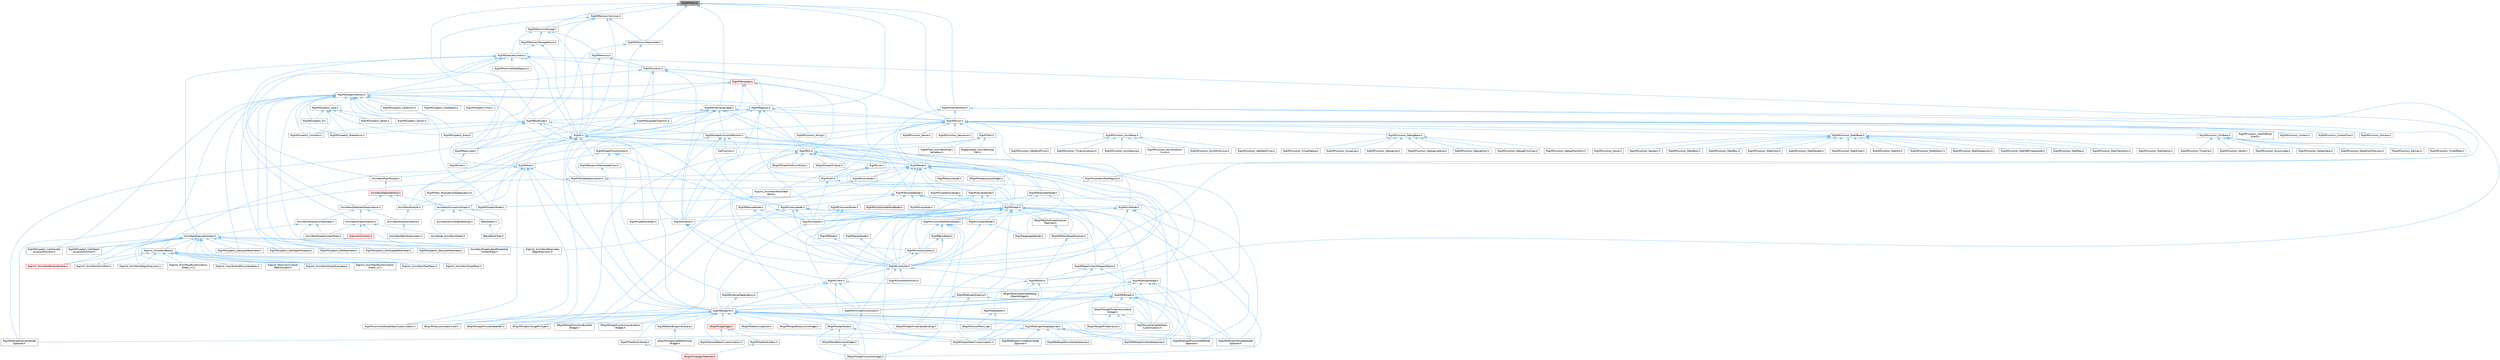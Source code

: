 digraph "RigVMTraits.h"
{
 // INTERACTIVE_SVG=YES
 // LATEX_PDF_SIZE
  bgcolor="transparent";
  edge [fontname=Helvetica,fontsize=10,labelfontname=Helvetica,labelfontsize=10];
  node [fontname=Helvetica,fontsize=10,shape=box,height=0.2,width=0.4];
  Node1 [id="Node000001",label="RigVMTraits.h",height=0.2,width=0.4,color="gray40", fillcolor="grey60", style="filled", fontcolor="black",tooltip=" "];
  Node1 -> Node2 [id="edge1_Node000001_Node000002",dir="back",color="steelblue1",style="solid",tooltip=" "];
  Node2 [id="Node000002",label="RigVMExternalVariable.h",height=0.2,width=0.4,color="grey40", fillcolor="white", style="filled",URL="$d4/d6f/RigVMExternalVariable_8h.html",tooltip=" "];
  Node2 -> Node3 [id="edge2_Node000002_Node000003",dir="back",color="steelblue1",style="solid",tooltip=" "];
  Node3 [id="Node000003",label="RigVM.h",height=0.2,width=0.4,color="grey40", fillcolor="white", style="filled",URL="$d0/d5e/RigVM_8h.html",tooltip=" "];
  Node3 -> Node4 [id="edge3_Node000003_Node000004",dir="back",color="steelblue1",style="solid",tooltip=" "];
  Node4 [id="Node000004",label="AnimNextAnimationGraph.h",height=0.2,width=0.4,color="grey40", fillcolor="white", style="filled",URL="$d4/dc3/AnimNextAnimationGraph_8h.html",tooltip=" "];
  Node4 -> Node5 [id="edge4_Node000004_Node000005",dir="back",color="steelblue1",style="solid",tooltip=" "];
  Node5 [id="Node000005",label="AnimNextAnimGraphSettings.h",height=0.2,width=0.4,color="grey40", fillcolor="white", style="filled",URL="$d9/da8/AnimNextAnimGraphSettings_8h.html",tooltip=" "];
  Node4 -> Node6 [id="edge5_Node000004_Node000006",dir="back",color="steelblue1",style="solid",tooltip=" "];
  Node6 [id="Node000006",label="AnimNode_AnimNextGraph.h",height=0.2,width=0.4,color="grey40", fillcolor="white", style="filled",URL="$d5/d20/AnimNode__AnimNextGraph_8h.html",tooltip=" "];
  Node4 -> Node7 [id="edge6_Node000004_Node000007",dir="back",color="steelblue1",style="solid",tooltip=" "];
  Node7 [id="Node000007",label="BlendStackTrait.h",height=0.2,width=0.4,color="grey40", fillcolor="white", style="filled",URL="$dd/dc9/BlendStackTrait_8h.html",tooltip=" "];
  Node4 -> Node8 [id="edge7_Node000004_Node000008",dir="back",color="steelblue1",style="solid",tooltip=" "];
  Node8 [id="Node000008",label="IBlendStack.h",height=0.2,width=0.4,color="grey40", fillcolor="white", style="filled",URL="$df/d73/IBlendStack_8h.html",tooltip=" "];
  Node8 -> Node7 [id="edge8_Node000008_Node000007",dir="back",color="steelblue1",style="solid",tooltip=" "];
  Node3 -> Node9 [id="edge9_Node000003_Node000009",dir="back",color="steelblue1",style="solid",tooltip=" "];
  Node9 [id="Node000009",label="AnimNextModule.h",height=0.2,width=0.4,color="grey40", fillcolor="white", style="filled",URL="$d1/dac/AnimNextModule_8h.html",tooltip=" "];
  Node9 -> Node10 [id="edge10_Node000009_Node000010",dir="back",color="steelblue1",style="solid",tooltip=" "];
  Node10 [id="Node000010",label="AnimNextModuleInstance.h",height=0.2,width=0.4,color="grey40", fillcolor="white", style="filled",URL="$d7/dbe/AnimNextModuleInstance_8h.html",tooltip=" "];
  Node10 -> Node11 [id="edge11_Node000010_Node000011",dir="back",color="steelblue1",style="solid",tooltip=" "];
  Node11 [id="Node000011",label="AnimNextWorldSubsystem.h",height=0.2,width=0.4,color="grey40", fillcolor="white", style="filled",URL="$df/d2f/AnimNextWorldSubsystem_8h.html",tooltip=" "];
  Node3 -> Node12 [id="edge12_Node000003_Node000012",dir="back",color="steelblue1",style="solid",tooltip=" "];
  Node12 [id="Node000012",label="RigVMBlueprint.h",height=0.2,width=0.4,color="grey40", fillcolor="white", style="filled",URL="$df/d44/RigVMBlueprint_8h.html",tooltip=" "];
  Node12 -> Node13 [id="edge13_Node000012_Node000013",dir="back",color="steelblue1",style="solid",tooltip=" "];
  Node13 [id="Node000013",label="RigVMCommentNodeDetailCustomization.h",height=0.2,width=0.4,color="grey40", fillcolor="white", style="filled",URL="$de/ddb/RigVMCommentNodeDetailCustomization_8h.html",tooltip=" "];
  Node12 -> Node14 [id="edge14_Node000012_Node000014",dir="back",color="steelblue1",style="solid",tooltip=" "];
  Node14 [id="Node000014",label="RigVMEdGraphFunctionRefNode\lSpawner.h",height=0.2,width=0.4,color="grey40", fillcolor="white", style="filled",URL="$d3/d16/RigVMEdGraphFunctionRefNodeSpawner_8h.html",tooltip=" "];
  Node12 -> Node15 [id="edge15_Node000012_Node000015",dir="back",color="steelblue1",style="solid",tooltip=" "];
  Node15 [id="Node000015",label="RigVMEdGraphNodeSpawner.h",height=0.2,width=0.4,color="grey40", fillcolor="white", style="filled",URL="$d4/d8b/RigVMEdGraphNodeSpawner_8h.html",tooltip=" "];
  Node15 -> Node16 [id="edge16_Node000015_Node000016",dir="back",color="steelblue1",style="solid",tooltip=" "];
  Node16 [id="Node000016",label="RigVMEdGraphEnumNodeSpawner.h",height=0.2,width=0.4,color="grey40", fillcolor="white", style="filled",URL="$d3/dfd/RigVMEdGraphEnumNodeSpawner_8h.html",tooltip=" "];
  Node15 -> Node14 [id="edge17_Node000015_Node000014",dir="back",color="steelblue1",style="solid",tooltip=" "];
  Node15 -> Node17 [id="edge18_Node000015_Node000017",dir="back",color="steelblue1",style="solid",tooltip=" "];
  Node17 [id="Node000017",label="RigVMEdGraphInvokeEntryNode\lSpawner.h",height=0.2,width=0.4,color="grey40", fillcolor="white", style="filled",URL="$d9/de6/RigVMEdGraphInvokeEntryNodeSpawner_8h.html",tooltip=" "];
  Node15 -> Node18 [id="edge19_Node000015_Node000018",dir="back",color="steelblue1",style="solid",tooltip=" "];
  Node18 [id="Node000018",label="RigVMEdGraphTemplateNode\lSpawner.h",height=0.2,width=0.4,color="grey40", fillcolor="white", style="filled",URL="$d9/d6c/RigVMEdGraphTemplateNodeSpawner_8h.html",tooltip=" "];
  Node15 -> Node19 [id="edge20_Node000015_Node000019",dir="back",color="steelblue1",style="solid",tooltip=" "];
  Node19 [id="Node000019",label="RigVMEdGraphUnitNodeSpawner.h",height=0.2,width=0.4,color="grey40", fillcolor="white", style="filled",URL="$d3/d6b/RigVMEdGraphUnitNodeSpawner_8h.html",tooltip=" "];
  Node15 -> Node20 [id="edge21_Node000015_Node000020",dir="back",color="steelblue1",style="solid",tooltip=" "];
  Node20 [id="Node000020",label="RigVMEdGraphVariableNode\lSpawner.h",height=0.2,width=0.4,color="grey40", fillcolor="white", style="filled",URL="$d0/d83/RigVMEdGraphVariableNodeSpawner_8h.html",tooltip=" "];
  Node12 -> Node19 [id="edge22_Node000012_Node000019",dir="back",color="steelblue1",style="solid",tooltip=" "];
  Node12 -> Node21 [id="edge23_Node000012_Node000021",dir="back",color="steelblue1",style="solid",tooltip=" "];
  Node21 [id="Node000021",label="RigVMEditorBlueprintLibrary.h",height=0.2,width=0.4,color="grey40", fillcolor="white", style="filled",URL="$d9/d31/RigVMEditorBlueprintLibrary_8h.html",tooltip=" "];
  Node21 -> Node22 [id="edge24_Node000021_Node000022",dir="back",color="steelblue1",style="solid",tooltip=" "];
  Node22 [id="Node000022",label="SRigVMSwapAssetReferences\lWidget.h",height=0.2,width=0.4,color="grey40", fillcolor="white", style="filled",URL="$db/d3f/SRigVMSwapAssetReferencesWidget_8h.html",tooltip=" "];
  Node12 -> Node23 [id="edge25_Node000012_Node000023",dir="back",color="steelblue1",style="solid",tooltip=" "];
  Node23 [id="Node000023",label="RigVMGraphDetailCustomization.h",height=0.2,width=0.4,color="grey40", fillcolor="white", style="filled",URL="$da/d8c/RigVMGraphDetailCustomization_8h.html",tooltip=" "];
  Node12 -> Node24 [id="edge26_Node000012_Node000024",dir="back",color="steelblue1",style="solid",tooltip=" "];
  Node24 [id="Node000024",label="RigVMLocalVariableDetail\lCustomization.h",height=0.2,width=0.4,color="grey40", fillcolor="white", style="filled",URL="$de/de8/RigVMLocalVariableDetailCustomization_8h.html",tooltip=" "];
  Node12 -> Node25 [id="edge27_Node000012_Node000025",dir="back",color="steelblue1",style="solid",tooltip=" "];
  Node25 [id="Node000025",label="RigVMTreeToolkitNode.h",height=0.2,width=0.4,color="grey40", fillcolor="white", style="filled",URL="$dc/d84/RigVMTreeToolkitNode_8h.html",tooltip=" "];
  Node25 -> Node26 [id="edge28_Node000025_Node000026",dir="back",color="steelblue1",style="solid",tooltip=" "];
  Node26 [id="Node000026",label="SRigVMChangesTreeView.h",height=0.2,width=0.4,color="red", fillcolor="#FFF0F0", style="filled",URL="$dd/d83/SRigVMChangesTreeView_8h.html",tooltip=" "];
  Node12 -> Node30 [id="edge29_Node000012_Node000030",dir="back",color="steelblue1",style="solid",tooltip=" "];
  Node30 [id="Node000030",label="RigVMVariantDetailCustomization.h",height=0.2,width=0.4,color="grey40", fillcolor="white", style="filled",URL="$d2/db8/RigVMVariantDetailCustomization_8h.html",tooltip=" "];
  Node12 -> Node31 [id="edge30_Node000012_Node000031",dir="back",color="steelblue1",style="solid",tooltip=" "];
  Node31 [id="Node000031",label="SRigVMActionMenu.cpp",height=0.2,width=0.4,color="grey40", fillcolor="white", style="filled",URL="$dc/d4c/SRigVMActionMenu_8cpp.html",tooltip=" "];
  Node12 -> Node32 [id="edge31_Node000012_Node000032",dir="back",color="steelblue1",style="solid",tooltip=" "];
  Node32 [id="Node000032",label="SRigVMDetailsInspector.h",height=0.2,width=0.4,color="grey40", fillcolor="white", style="filled",URL="$df/dfb/SRigVMDetailsInspector_8h.html",tooltip=" "];
  Node12 -> Node33 [id="edge32_Node000012_Node000033",dir="back",color="steelblue1",style="solid",tooltip=" "];
  Node33 [id="Node000033",label="SRigVMExecutionStackView.h",height=0.2,width=0.4,color="grey40", fillcolor="white", style="filled",URL="$d9/d2b/SRigVMExecutionStackView_8h.html",tooltip=" "];
  Node12 -> Node34 [id="edge33_Node000012_Node000034",dir="back",color="steelblue1",style="solid",tooltip=" "];
  Node34 [id="Node000034",label="SRigVMGraphBreakLinksWidget.h",height=0.2,width=0.4,color="grey40", fillcolor="white", style="filled",URL="$d8/d4a/SRigVMGraphBreakLinksWidget_8h.html",tooltip=" "];
  Node12 -> Node35 [id="edge34_Node000012_Node000035",dir="back",color="steelblue1",style="solid",tooltip=" "];
  Node35 [id="Node000035",label="SRigVMGraphChangePinType.h",height=0.2,width=0.4,color="grey40", fillcolor="white", style="filled",URL="$d4/da7/SRigVMGraphChangePinType_8h.html",tooltip=" "];
  Node12 -> Node36 [id="edge35_Node000012_Node000036",dir="back",color="steelblue1",style="solid",tooltip=" "];
  Node36 [id="Node000036",label="SRigVMGraphFunctionBulkEdit\lWidget.h",height=0.2,width=0.4,color="grey40", fillcolor="white", style="filled",URL="$db/dbf/SRigVMGraphFunctionBulkEditWidget_8h.html",tooltip=" "];
  Node12 -> Node37 [id="edge36_Node000012_Node000037",dir="back",color="steelblue1",style="solid",tooltip=" "];
  Node37 [id="Node000037",label="SRigVMGraphFunctionLocalization\lWidget.h",height=0.2,width=0.4,color="grey40", fillcolor="white", style="filled",URL="$dd/d59/SRigVMGraphFunctionLocalizationWidget_8h.html",tooltip=" "];
  Node12 -> Node38 [id="edge37_Node000012_Node000038",dir="back",color="steelblue1",style="solid",tooltip=" "];
  Node38 [id="Node000038",label="SRigVMGraphNode.h",height=0.2,width=0.4,color="grey40", fillcolor="white", style="filled",URL="$d0/d1e/SRigVMGraphNode_8h.html",tooltip=" "];
  Node38 -> Node23 [id="edge38_Node000038_Node000023",dir="back",color="steelblue1",style="solid",tooltip=" "];
  Node38 -> Node39 [id="edge39_Node000038_Node000039",dir="back",color="steelblue1",style="solid",tooltip=" "];
  Node39 [id="Node000039",label="SRigVMNodePreviewWidget.h",height=0.2,width=0.4,color="grey40", fillcolor="white", style="filled",URL="$d5/d72/SRigVMNodePreviewWidget_8h.html",tooltip=" "];
  Node39 -> Node29 [id="edge40_Node000039_Node000029",dir="back",color="steelblue1",style="solid",tooltip=" "];
  Node29 [id="Node000029",label="SRigVMSwapFunctionsWidget.h",height=0.2,width=0.4,color="grey40", fillcolor="white", style="filled",URL="$d0/da2/SRigVMSwapFunctionsWidget_8h.html",tooltip=" "];
  Node38 -> Node29 [id="edge41_Node000038_Node000029",dir="back",color="steelblue1",style="solid",tooltip=" "];
  Node12 -> Node40 [id="edge42_Node000012_Node000040",dir="back",color="steelblue1",style="solid",tooltip=" "];
  Node40 [id="Node000040",label="SRigVMGraphPinUserDataPath.h",height=0.2,width=0.4,color="grey40", fillcolor="white", style="filled",URL="$d5/d31/SRigVMGraphPinUserDataPath_8h.html",tooltip=" "];
  Node12 -> Node41 [id="edge43_Node000012_Node000041",dir="back",color="steelblue1",style="solid",tooltip=" "];
  Node41 [id="Node000041",label="SRigVMGraphPinVariableBinding.h",height=0.2,width=0.4,color="grey40", fillcolor="white", style="filled",URL="$db/dca/SRigVMGraphPinVariableBinding_8h.html",tooltip=" "];
  Node12 -> Node42 [id="edge44_Node000012_Node000042",dir="back",color="steelblue1",style="solid",tooltip=" "];
  Node42 [id="Node000042",label="SRigVMLogWidget.h",height=0.2,width=0.4,color="red", fillcolor="#FFF0F0", style="filled",URL="$d9/dab/SRigVMLogWidget_8h.html",tooltip=" "];
  Node42 -> Node23 [id="edge45_Node000042_Node000023",dir="back",color="steelblue1",style="solid",tooltip=" "];
  Node42 -> Node43 [id="edge46_Node000042_Node000043",dir="back",color="steelblue1",style="solid",tooltip=" "];
  Node43 [id="Node000043",label="RigVMTreeToolkitTask.h",height=0.2,width=0.4,color="grey40", fillcolor="white", style="filled",URL="$d1/dd5/RigVMTreeToolkitTask_8h.html",tooltip=" "];
  Node43 -> Node26 [id="edge47_Node000043_Node000026",dir="back",color="steelblue1",style="solid",tooltip=" "];
  Node42 -> Node30 [id="edge48_Node000042_Node000030",dir="back",color="steelblue1",style="solid",tooltip=" "];
  Node3 -> Node44 [id="edge49_Node000003_Node000044",dir="back",color="steelblue1",style="solid",tooltip=" "];
  Node44 [id="Node000044",label="RigVMBlueprintGeneratedClass.h",height=0.2,width=0.4,color="grey40", fillcolor="white", style="filled",URL="$d4/dec/RigVMBlueprintGeneratedClass_8h.html",tooltip=" "];
  Node44 -> Node12 [id="edge50_Node000044_Node000012",dir="back",color="steelblue1",style="solid",tooltip=" "];
  Node3 -> Node45 [id="edge51_Node000003_Node000045",dir="back",color="steelblue1",style="solid",tooltip=" "];
  Node45 [id="Node000045",label="RigVMCodeGenerator.h",height=0.2,width=0.4,color="grey40", fillcolor="white", style="filled",URL="$d4/d2b/RigVMCodeGenerator_8h.html",tooltip=" "];
  Node3 -> Node46 [id="edge52_Node000003_Node000046",dir="back",color="steelblue1",style="solid",tooltip=" "];
  Node46 [id="Node000046",label="RigVMCompiler.h",height=0.2,width=0.4,color="grey40", fillcolor="white", style="filled",URL="$d7/d63/RigVMCompiler_8h.html",tooltip=" "];
  Node46 -> Node12 [id="edge53_Node000046_Node000012",dir="back",color="steelblue1",style="solid",tooltip=" "];
  Node3 -> Node47 [id="edge54_Node000003_Node000047",dir="back",color="steelblue1",style="solid",tooltip=" "];
  Node47 [id="Node000047",label="RigVMEdGraph.h",height=0.2,width=0.4,color="grey40", fillcolor="white", style="filled",URL="$d9/d8c/RigVMEdGraph_8h.html",tooltip=" "];
  Node47 -> Node12 [id="edge55_Node000047_Node000012",dir="back",color="steelblue1",style="solid",tooltip=" "];
  Node47 -> Node14 [id="edge56_Node000047_Node000014",dir="back",color="steelblue1",style="solid",tooltip=" "];
  Node47 -> Node18 [id="edge57_Node000047_Node000018",dir="back",color="steelblue1",style="solid",tooltip=" "];
  Node47 -> Node19 [id="edge58_Node000047_Node000019",dir="back",color="steelblue1",style="solid",tooltip=" "];
  Node47 -> Node23 [id="edge59_Node000047_Node000023",dir="back",color="steelblue1",style="solid",tooltip=" "];
  Node47 -> Node24 [id="edge60_Node000047_Node000024",dir="back",color="steelblue1",style="solid",tooltip=" "];
  Node47 -> Node48 [id="edge61_Node000047_Node000048",dir="back",color="steelblue1",style="solid",tooltip=" "];
  Node48 [id="Node000048",label="RigVMMinimalEnvironment.h",height=0.2,width=0.4,color="grey40", fillcolor="white", style="filled",URL="$d4/d4a/RigVMMinimalEnvironment_8h.html",tooltip=" "];
  Node48 -> Node39 [id="edge62_Node000048_Node000039",dir="back",color="steelblue1",style="solid",tooltip=" "];
  Node47 -> Node33 [id="edge63_Node000047_Node000033",dir="back",color="steelblue1",style="solid",tooltip=" "];
  Node47 -> Node49 [id="edge64_Node000047_Node000049",dir="back",color="steelblue1",style="solid",tooltip=" "];
  Node49 [id="Node000049",label="SRigVMGraphPinNameListValue\lWidget.h",height=0.2,width=0.4,color="grey40", fillcolor="white", style="filled",URL="$dc/dac/SRigVMGraphPinNameListValueWidget_8h.html",tooltip=" "];
  Node49 -> Node23 [id="edge65_Node000049_Node000023",dir="back",color="steelblue1",style="solid",tooltip=" "];
  Node49 -> Node24 [id="edge66_Node000049_Node000024",dir="back",color="steelblue1",style="solid",tooltip=" "];
  Node49 -> Node50 [id="edge67_Node000049_Node000050",dir="back",color="steelblue1",style="solid",tooltip=" "];
  Node50 [id="Node000050",label="SRigVMGraphPinNameList.h",height=0.2,width=0.4,color="grey40", fillcolor="white", style="filled",URL="$d7/dfc/SRigVMGraphPinNameList_8h.html",tooltip=" "];
  Node3 -> Node51 [id="edge68_Node000003_Node000051",dir="back",color="steelblue1",style="solid",tooltip=" "];
  Node51 [id="Node000051",label="RigVMHost.h",height=0.2,width=0.4,color="grey40", fillcolor="white", style="filled",URL="$d5/d04/RigVMHost_8h.html",tooltip=" "];
  Node51 -> Node4 [id="edge69_Node000051_Node000004",dir="back",color="steelblue1",style="solid",tooltip=" "];
  Node51 -> Node9 [id="edge70_Node000051_Node000009",dir="back",color="steelblue1",style="solid",tooltip=" "];
  Node51 -> Node52 [id="edge71_Node000051_Node000052",dir="back",color="steelblue1",style="solid",tooltip=" "];
  Node52 [id="Node000052",label="AnimNextRigVMAsset.h",height=0.2,width=0.4,color="grey40", fillcolor="white", style="filled",URL="$d8/d0c/AnimNextRigVMAsset_8h.html",tooltip=" "];
  Node52 -> Node53 [id="edge72_Node000052_Node000053",dir="back",color="steelblue1",style="solid",tooltip=" "];
  Node53 [id="Node000053",label="AnimNextDataInterface.h",height=0.2,width=0.4,color="red", fillcolor="#FFF0F0", style="filled",URL="$d6/d96/AnimNextDataInterface_8h.html",tooltip=" "];
  Node53 -> Node4 [id="edge73_Node000053_Node000004",dir="back",color="steelblue1",style="solid",tooltip=" "];
  Node53 -> Node57 [id="edge74_Node000053_Node000057",dir="back",color="steelblue1",style="solid",tooltip=" "];
  Node57 [id="Node000057",label="AnimNextDataInterfaceInstance.h",height=0.2,width=0.4,color="grey40", fillcolor="white", style="filled",URL="$d4/dc0/AnimNextDataInterfaceInstance_8h.html",tooltip=" "];
  Node57 -> Node58 [id="edge75_Node000057_Node000058",dir="back",color="steelblue1",style="solid",tooltip=" "];
  Node58 [id="Node000058",label="AnimNextGraphInstance.h",height=0.2,width=0.4,color="grey40", fillcolor="white", style="filled",URL="$df/d5e/AnimNextGraphInstance_8h.html",tooltip=" "];
  Node58 -> Node59 [id="edge76_Node000058_Node000059",dir="back",color="steelblue1",style="solid",tooltip=" "];
  Node59 [id="Node000059",label="AnimNextGraphContextData.h",height=0.2,width=0.4,color="grey40", fillcolor="white", style="filled",URL="$d6/d0a/AnimNextGraphContextData_8h.html",tooltip=" "];
  Node59 -> Node60 [id="edge77_Node000059_Node000060",dir="back",color="steelblue1",style="solid",tooltip=" "];
  Node60 [id="Node000060",label="AnimNextGraphLatentProperties\lContextData.h",height=0.2,width=0.4,color="grey40", fillcolor="white", style="filled",URL="$da/d49/AnimNextGraphLatentPropertiesContextData_8h.html",tooltip=" "];
  Node58 -> Node60 [id="edge78_Node000058_Node000060",dir="back",color="steelblue1",style="solid",tooltip=" "];
  Node58 -> Node6 [id="edge79_Node000058_Node000006",dir="back",color="steelblue1",style="solid",tooltip=" "];
  Node58 -> Node61 [id="edge80_Node000058_Node000061",dir="back",color="steelblue1",style="solid",tooltip=" "];
  Node61 [id="Node000061",label="ExecutionContext.h",height=0.2,width=0.4,color="red", fillcolor="#FFF0F0", style="filled",URL="$d2/da1/ExecutionContext_8h.html",tooltip=" "];
  Node57 -> Node70 [id="edge81_Node000057_Node000070",dir="back",color="steelblue1",style="solid",tooltip=" "];
  Node70 [id="Node000070",label="AnimNextModuleContextData.h",height=0.2,width=0.4,color="grey40", fillcolor="white", style="filled",URL="$d8/d3c/AnimNextModuleContextData_8h.html",tooltip=" "];
  Node70 -> Node71 [id="edge82_Node000070_Node000071",dir="back",color="steelblue1",style="solid",tooltip=" "];
  Node71 [id="Node000071",label="AnimNextExecuteContext.h",height=0.2,width=0.4,color="grey40", fillcolor="white", style="filled",URL="$de/da5/AnimNextExecuteContext_8h.html",tooltip=" "];
  Node71 -> Node72 [id="edge83_Node000071_Node000072",dir="back",color="steelblue1",style="solid",tooltip=" "];
  Node72 [id="Node000072",label="RigUnit_AnimNextBase.h",height=0.2,width=0.4,color="grey40", fillcolor="white", style="filled",URL="$df/d32/RigUnit__AnimNextBase_8h.html",tooltip=" "];
  Node72 -> Node73 [id="edge84_Node000072_Node000073",dir="back",color="steelblue1",style="solid",tooltip=" "];
  Node73 [id="Node000073",label="RigUnit_AnimNextBeginExecution.h",height=0.2,width=0.4,color="grey40", fillcolor="white", style="filled",URL="$df/d5a/RigUnit__AnimNextBeginExecution_8h.html",tooltip=" "];
  Node72 -> Node74 [id="edge85_Node000072_Node000074",dir="back",color="steelblue1",style="solid",tooltip=" "];
  Node74 [id="Node000074",label="RigUnit_AnimNextGraphEvaluator.h",height=0.2,width=0.4,color="grey40", fillcolor="white", style="filled",URL="$db/dea/RigUnit__AnimNextGraphEvaluator_8h.html",tooltip=" "];
  Node72 -> Node75 [id="edge86_Node000072_Node000075",dir="back",color="steelblue1",style="solid",tooltip=" "];
  Node75 [id="Node000075",label="RigUnit_AnimNextGraphRoot.h",height=0.2,width=0.4,color="grey40", fillcolor="white", style="filled",URL="$db/db2/RigUnit__AnimNextGraphRoot_8h.html",tooltip=" "];
  Node72 -> Node76 [id="edge87_Node000072_Node000076",dir="back",color="steelblue1",style="solid",tooltip=" "];
  Node76 [id="Node000076",label="RigUnit_AnimNextModuleEvents.h",height=0.2,width=0.4,color="red", fillcolor="#FFF0F0", style="filled",URL="$db/d6a/RigUnit__AnimNextModuleEvents_8h.html",tooltip=" "];
  Node72 -> Node78 [id="edge88_Node000072_Node000078",dir="back",color="steelblue1",style="solid",tooltip=" "];
  Node78 [id="Node000078",label="RigUnit_AnimNextRunAnimation\lGraph_v1.h",height=0.2,width=0.4,color="grey40", fillcolor="white", style="filled",URL="$d1/df7/RigUnit__AnimNextRunAnimationGraph__v1_8h.html",tooltip=" "];
  Node72 -> Node79 [id="edge89_Node000072_Node000079",dir="back",color="steelblue1",style="solid",tooltip=" "];
  Node79 [id="Node000079",label="RigUnit_AnimNextRunAnimation\lGraph_v2.h",height=0.2,width=0.4,color="grey40", fillcolor="white", style="filled",URL="$d6/d84/RigUnit__AnimNextRunAnimationGraph__v2_8h.html",tooltip=" "];
  Node72 -> Node80 [id="edge90_Node000072_Node000080",dir="back",color="steelblue1",style="solid",tooltip=" "];
  Node80 [id="Node000080",label="RigUnit_AnimNextShimRoot.h",height=0.2,width=0.4,color="grey40", fillcolor="white", style="filled",URL="$de/d67/RigUnit__AnimNextShimRoot_8h.html",tooltip=" "];
  Node72 -> Node81 [id="edge91_Node000072_Node000081",dir="back",color="steelblue1",style="solid",tooltip=" "];
  Node81 [id="Node000081",label="RigUnit_AnimNextTraitStack.h",height=0.2,width=0.4,color="grey40", fillcolor="white", style="filled",URL="$d0/d14/RigUnit__AnimNextTraitStack_8h.html",tooltip=" "];
  Node72 -> Node82 [id="edge92_Node000072_Node000082",dir="back",color="steelblue1",style="solid",tooltip=" "];
  Node82 [id="Node000082",label="RigUnit_CopyModuleProxyVariables.h",height=0.2,width=0.4,color="grey40", fillcolor="white", style="filled",URL="$d8/d2f/RigUnit__CopyModuleProxyVariables_8h.html",tooltip=" "];
  Node72 -> Node83 [id="edge93_Node000072_Node000083",dir="back",color="steelblue1",style="solid",tooltip=" "];
  Node83 [id="Node000083",label="RigUnit_ResolveUniversal\lObjectLocator.h",height=0.2,width=0.4,color="grey40", fillcolor="white", style="filled",URL="$d2/d10/RigUnit__ResolveUniversalObjectLocator_8h.html",tooltip=" "];
  Node71 -> Node73 [id="edge94_Node000071_Node000073",dir="back",color="steelblue1",style="solid",tooltip=" "];
  Node71 -> Node74 [id="edge95_Node000071_Node000074",dir="back",color="steelblue1",style="solid",tooltip=" "];
  Node71 -> Node75 [id="edge96_Node000071_Node000075",dir="back",color="steelblue1",style="solid",tooltip=" "];
  Node71 -> Node76 [id="edge97_Node000071_Node000076",dir="back",color="steelblue1",style="solid",tooltip=" "];
  Node71 -> Node84 [id="edge98_Node000071_Node000084",dir="back",color="steelblue1",style="solid",tooltip=" "];
  Node84 [id="Node000084",label="RigUnit_AnimNextParameter\lBeginExecution.h",height=0.2,width=0.4,color="grey40", fillcolor="white", style="filled",URL="$df/d50/RigUnit__AnimNextParameterBeginExecution_8h.html",tooltip=" "];
  Node71 -> Node78 [id="edge99_Node000071_Node000078",dir="back",color="steelblue1",style="solid",tooltip=" "];
  Node71 -> Node79 [id="edge100_Node000071_Node000079",dir="back",color="steelblue1",style="solid",tooltip=" "];
  Node71 -> Node80 [id="edge101_Node000071_Node000080",dir="back",color="steelblue1",style="solid",tooltip=" "];
  Node71 -> Node81 [id="edge102_Node000071_Node000081",dir="back",color="steelblue1",style="solid",tooltip=" "];
  Node71 -> Node85 [id="edge103_Node000071_Node000085",dir="back",color="steelblue1",style="solid",tooltip=" "];
  Node85 [id="Node000085",label="RigVMDispatch_CallHoisted\lAccessorFunction.h",height=0.2,width=0.4,color="grey40", fillcolor="white", style="filled",URL="$d1/d9e/RigVMDispatch__CallHoistedAccessorFunction_8h.html",tooltip=" "];
  Node71 -> Node86 [id="edge104_Node000071_Node000086",dir="back",color="steelblue1",style="solid",tooltip=" "];
  Node86 [id="Node000086",label="RigVMDispatch_CallObject\lAccessorFunction.h",height=0.2,width=0.4,color="grey40", fillcolor="white", style="filled",URL="$de/da6/RigVMDispatch__CallObjectAccessorFunction_8h.html",tooltip=" "];
  Node71 -> Node87 [id="edge105_Node000071_Node000087",dir="back",color="steelblue1",style="solid",tooltip=" "];
  Node87 [id="Node000087",label="RigVMDispatch_GetLayerParameter.h",height=0.2,width=0.4,color="grey40", fillcolor="white", style="filled",URL="$d1/dad/RigVMDispatch__GetLayerParameter_8h.html",tooltip=" "];
  Node71 -> Node88 [id="edge106_Node000071_Node000088",dir="back",color="steelblue1",style="solid",tooltip=" "];
  Node88 [id="Node000088",label="RigVMDispatch_GetObjectProperty.h",height=0.2,width=0.4,color="grey40", fillcolor="white", style="filled",URL="$d3/d6d/RigVMDispatch__GetObjectProperty_8h.html",tooltip=" "];
  Node71 -> Node89 [id="edge107_Node000071_Node000089",dir="back",color="steelblue1",style="solid",tooltip=" "];
  Node89 [id="Node000089",label="RigVMDispatch_GetParameter.h",height=0.2,width=0.4,color="grey40", fillcolor="white", style="filled",URL="$dd/d34/RigVMDispatch__GetParameter_8h.html",tooltip=" "];
  Node71 -> Node90 [id="edge108_Node000071_Node000090",dir="back",color="steelblue1",style="solid",tooltip=" "];
  Node90 [id="Node000090",label="RigVMDispatch_GetScopedParameter.h",height=0.2,width=0.4,color="grey40", fillcolor="white", style="filled",URL="$d0/dc7/RigVMDispatch__GetScopedParameter_8h.html",tooltip=" "];
  Node71 -> Node91 [id="edge109_Node000071_Node000091",dir="back",color="steelblue1",style="solid",tooltip=" "];
  Node91 [id="Node000091",label="RigVMDispatch_SetLayerParameter.h",height=0.2,width=0.4,color="grey40", fillcolor="white", style="filled",URL="$d8/de9/RigVMDispatch__SetLayerParameter_8h.html",tooltip=" "];
  Node70 -> Node59 [id="edge110_Node000070_Node000059",dir="back",color="steelblue1",style="solid",tooltip=" "];
  Node70 -> Node60 [id="edge111_Node000070_Node000060",dir="back",color="steelblue1",style="solid",tooltip=" "];
  Node57 -> Node10 [id="edge112_Node000057_Node000010",dir="back",color="steelblue1",style="solid",tooltip=" "];
  Node53 -> Node9 [id="edge113_Node000053_Node000009",dir="back",color="steelblue1",style="solid",tooltip=" "];
  Node51 -> Node12 [id="edge114_Node000051_Node000012",dir="back",color="steelblue1",style="solid",tooltip=" "];
  Node51 -> Node13 [id="edge115_Node000051_Node000013",dir="back",color="steelblue1",style="solid",tooltip=" "];
  Node51 -> Node24 [id="edge116_Node000051_Node000024",dir="back",color="steelblue1",style="solid",tooltip=" "];
  Node51 -> Node33 [id="edge117_Node000051_Node000033",dir="back",color="steelblue1",style="solid",tooltip=" "];
  Node3 -> Node92 [id="edge118_Node000003_Node000092",dir="back",color="steelblue1",style="solid",tooltip=" "];
  Node92 [id="Node000092",label="RigVMNativized.h",height=0.2,width=0.4,color="grey40", fillcolor="white", style="filled",URL="$df/d99/RigVMNativized_8h.html",tooltip=" "];
  Node92 -> Node93 [id="edge119_Node000092_Node000093",dir="back",color="steelblue1",style="solid",tooltip=" "];
  Node93 [id="Node000093",label="RigVMCore.h",height=0.2,width=0.4,color="grey40", fillcolor="white", style="filled",URL="$d3/dbd/RigVMCore_8h.html",tooltip=" "];
  Node3 -> Node94 [id="edge120_Node000003_Node000094",dir="back",color="steelblue1",style="solid",tooltip=" "];
  Node94 [id="Node000094",label="RigVMNode.h",height=0.2,width=0.4,color="grey40", fillcolor="white", style="filled",URL="$df/d31/RigVMNode_8h.html",tooltip=" "];
  Node94 -> Node95 [id="edge121_Node000094_Node000095",dir="back",color="steelblue1",style="solid",tooltip=" "];
  Node95 [id="Node000095",label="RigVMAST.h",height=0.2,width=0.4,color="grey40", fillcolor="white", style="filled",URL="$d9/d6d/RigVMAST_8h.html",tooltip=" "];
  Node95 -> Node46 [id="edge122_Node000095_Node000046",dir="back",color="steelblue1",style="solid",tooltip=" "];
  Node95 -> Node96 [id="edge123_Node000095_Node000096",dir="back",color="steelblue1",style="solid",tooltip=" "];
  Node96 [id="Node000096",label="RigVMGraph.h",height=0.2,width=0.4,color="grey40", fillcolor="white", style="filled",URL="$d7/dfd/RigVMGraph_8h.html",tooltip=" "];
  Node96 -> Node97 [id="edge124_Node000096_Node000097",dir="back",color="steelblue1",style="solid",tooltip=" "];
  Node97 [id="Node000097",label="RigVMClient.h",height=0.2,width=0.4,color="grey40", fillcolor="white", style="filled",URL="$db/d93/RigVMClient_8h.html",tooltip=" "];
  Node97 -> Node12 [id="edge125_Node000097_Node000012",dir="back",color="steelblue1",style="solid",tooltip=" "];
  Node97 -> Node47 [id="edge126_Node000097_Node000047",dir="back",color="steelblue1",style="solid",tooltip=" "];
  Node97 -> Node98 [id="edge127_Node000097_Node000098",dir="back",color="steelblue1",style="solid",tooltip=" "];
  Node98 [id="Node000098",label="RigVMExternalDependency.h",height=0.2,width=0.4,color="grey40", fillcolor="white", style="filled",URL="$d2/d83/RigVMExternalDependency_8h.html",tooltip=" "];
  Node98 -> Node12 [id="edge128_Node000098_Node000012",dir="back",color="steelblue1",style="solid",tooltip=" "];
  Node97 -> Node48 [id="edge129_Node000097_Node000048",dir="back",color="steelblue1",style="solid",tooltip=" "];
  Node97 -> Node29 [id="edge130_Node000097_Node000029",dir="back",color="steelblue1",style="solid",tooltip=" "];
  Node96 -> Node45 [id="edge131_Node000096_Node000045",dir="back",color="steelblue1",style="solid",tooltip=" "];
  Node96 -> Node99 [id="edge132_Node000096_Node000099",dir="back",color="steelblue1",style="solid",tooltip=" "];
  Node99 [id="Node000099",label="RigVMCollapseNode.h",height=0.2,width=0.4,color="grey40", fillcolor="white", style="filled",URL="$d1/d95/RigVMCollapseNode_8h.html",tooltip=" "];
  Node99 -> Node100 [id="edge133_Node000099_Node000100",dir="back",color="steelblue1",style="solid",tooltip=" "];
  Node100 [id="Node000100",label="RigVMAggregateNode.h",height=0.2,width=0.4,color="grey40", fillcolor="white", style="filled",URL="$d7/d89/RigVMAggregateNode_8h.html",tooltip=" "];
  Node99 -> Node101 [id="edge134_Node000099_Node000101",dir="back",color="steelblue1",style="solid",tooltip=" "];
  Node101 [id="Node000101",label="RigVMController.h",height=0.2,width=0.4,color="grey40", fillcolor="white", style="filled",URL="$da/d1e/RigVMController_8h.html",tooltip=" "];
  Node101 -> Node97 [id="edge135_Node000101_Node000097",dir="back",color="steelblue1",style="solid",tooltip=" "];
  Node101 -> Node102 [id="edge136_Node000101_Node000102",dir="back",color="steelblue1",style="solid",tooltip=" "];
  Node102 [id="Node000102",label="RigVMControllerActions.h",height=0.2,width=0.4,color="grey40", fillcolor="white", style="filled",URL="$d3/dc4/RigVMControllerActions_8h.html",tooltip=" "];
  Node101 -> Node103 [id="edge137_Node000101_Node000103",dir="back",color="steelblue1",style="solid",tooltip=" "];
  Node103 [id="Node000103",label="RigVMEditor.h",height=0.2,width=0.4,color="grey40", fillcolor="white", style="filled",URL="$d3/d13/RigVMEditor_8h.html",tooltip=" "];
  Node103 -> Node104 [id="edge138_Node000103_Node000104",dir="back",color="steelblue1",style="solid",tooltip=" "];
  Node104 [id="Node000104",label="RigVMNewEditor.h",height=0.2,width=0.4,color="grey40", fillcolor="white", style="filled",URL="$df/dd1/RigVMNewEditor_8h.html",tooltip=" "];
  Node104 -> Node23 [id="edge139_Node000104_Node000023",dir="back",color="steelblue1",style="solid",tooltip=" "];
  Node104 -> Node31 [id="edge140_Node000104_Node000031",dir="back",color="steelblue1",style="solid",tooltip=" "];
  Node103 -> Node31 [id="edge141_Node000103_Node000031",dir="back",color="steelblue1",style="solid",tooltip=" "];
  Node103 -> Node105 [id="edge142_Node000103_Node000105",dir="back",color="steelblue1",style="solid",tooltip=" "];
  Node105 [id="Node000105",label="SRigVMEditorSelectedDebug\lObjectWidget.h",height=0.2,width=0.4,color="grey40", fillcolor="white", style="filled",URL="$d9/dcd/SRigVMEditorSelectedDebugObjectWidget_8h.html",tooltip=" "];
  Node101 -> Node48 [id="edge143_Node000101_Node000048",dir="back",color="steelblue1",style="solid",tooltip=" "];
  Node96 -> Node46 [id="edge144_Node000096_Node000046",dir="back",color="steelblue1",style="solid",tooltip=" "];
  Node96 -> Node101 [id="edge145_Node000096_Node000101",dir="back",color="steelblue1",style="solid",tooltip=" "];
  Node96 -> Node106 [id="edge146_Node000096_Node000106",dir="back",color="steelblue1",style="solid",tooltip=" "];
  Node106 [id="Node000106",label="RigVMDetailsViewWrapperObject.h",height=0.2,width=0.4,color="grey40", fillcolor="white", style="filled",URL="$dd/d41/RigVMDetailsViewWrapperObject_8h.html",tooltip=" "];
  Node106 -> Node103 [id="edge147_Node000106_Node000103",dir="back",color="steelblue1",style="solid",tooltip=" "];
  Node106 -> Node23 [id="edge148_Node000106_Node000023",dir="back",color="steelblue1",style="solid",tooltip=" "];
  Node106 -> Node24 [id="edge149_Node000106_Node000024",dir="back",color="steelblue1",style="solid",tooltip=" "];
  Node96 -> Node47 [id="edge150_Node000096_Node000047",dir="back",color="steelblue1",style="solid",tooltip=" "];
  Node96 -> Node17 [id="edge151_Node000096_Node000017",dir="back",color="steelblue1",style="solid",tooltip=" "];
  Node96 -> Node107 [id="edge152_Node000096_Node000107",dir="back",color="steelblue1",style="solid",tooltip=" "];
  Node107 [id="Node000107",label="RigVMEdGraphNode.h",height=0.2,width=0.4,color="grey40", fillcolor="white", style="filled",URL="$d8/dcd/RigVMEdGraphNode_8h.html",tooltip=" "];
  Node107 -> Node47 [id="edge153_Node000107_Node000047",dir="back",color="steelblue1",style="solid",tooltip=" "];
  Node107 -> Node14 [id="edge154_Node000107_Node000014",dir="back",color="steelblue1",style="solid",tooltip=" "];
  Node107 -> Node108 [id="edge155_Node000107_Node000108",dir="back",color="steelblue1",style="solid",tooltip=" "];
  Node108 [id="Node000108",label="RigVMEdGraphSchema.h",height=0.2,width=0.4,color="grey40", fillcolor="white", style="filled",URL="$dc/de3/RigVMEdGraphSchema_8h.html",tooltip=" "];
  Node108 -> Node12 [id="edge156_Node000108_Node000012",dir="back",color="steelblue1",style="solid",tooltip=" "];
  Node108 -> Node23 [id="edge157_Node000108_Node000023",dir="back",color="steelblue1",style="solid",tooltip=" "];
  Node108 -> Node24 [id="edge158_Node000108_Node000024",dir="back",color="steelblue1",style="solid",tooltip=" "];
  Node107 -> Node18 [id="edge159_Node000107_Node000018",dir="back",color="steelblue1",style="solid",tooltip=" "];
  Node107 -> Node19 [id="edge160_Node000107_Node000019",dir="back",color="steelblue1",style="solid",tooltip=" "];
  Node107 -> Node48 [id="edge161_Node000107_Node000048",dir="back",color="steelblue1",style="solid",tooltip=" "];
  Node96 -> Node108 [id="edge162_Node000096_Node000108",dir="back",color="steelblue1",style="solid",tooltip=" "];
  Node96 -> Node109 [id="edge163_Node000096_Node000109",dir="back",color="steelblue1",style="solid",tooltip=" "];
  Node109 [id="Node000109",label="RigVMFunctionLibrary.h",height=0.2,width=0.4,color="grey40", fillcolor="white", style="filled",URL="$da/d39/RigVMFunctionLibrary_8h.html",tooltip=" "];
  Node109 -> Node97 [id="edge164_Node000109_Node000097",dir="back",color="steelblue1",style="solid",tooltip=" "];
  Node109 -> Node101 [id="edge165_Node000109_Node000101",dir="back",color="steelblue1",style="solid",tooltip=" "];
  Node96 -> Node110 [id="edge166_Node000096_Node000110",dir="back",color="steelblue1",style="solid",tooltip=" "];
  Node110 [id="Node000110",label="RigVMFunctionReferenceNode.h",height=0.2,width=0.4,color="grey40", fillcolor="white", style="filled",URL="$d8/dae/RigVMFunctionReferenceNode_8h.html",tooltip=" "];
  Node110 -> Node111 [id="edge167_Node000110_Node000111",dir="back",color="steelblue1",style="solid",tooltip=" "];
  Node111 [id="Node000111",label="RigVMBuildData.h",height=0.2,width=0.4,color="grey40", fillcolor="white", style="filled",URL="$df/d5a/RigVMBuildData_8h.html",tooltip=" "];
  Node111 -> Node101 [id="edge168_Node000111_Node000101",dir="back",color="steelblue1",style="solid",tooltip=" "];
  Node111 -> Node109 [id="edge169_Node000111_Node000109",dir="back",color="steelblue1",style="solid",tooltip=" "];
  Node110 -> Node101 [id="edge170_Node000110_Node000101",dir="back",color="steelblue1",style="solid",tooltip=" "];
  Node110 -> Node109 [id="edge171_Node000110_Node000109",dir="back",color="steelblue1",style="solid",tooltip=" "];
  Node110 -> Node41 [id="edge172_Node000110_Node000041",dir="back",color="steelblue1",style="solid",tooltip=" "];
  Node110 -> Node29 [id="edge173_Node000110_Node000029",dir="back",color="steelblue1",style="solid",tooltip=" "];
  Node96 -> Node48 [id="edge174_Node000096_Node000048",dir="back",color="steelblue1",style="solid",tooltip=" "];
  Node96 -> Node112 [id="edge175_Node000096_Node000112",dir="back",color="steelblue1",style="solid",tooltip=" "];
  Node112 [id="Node000112",label="RigVMSchema.h",height=0.2,width=0.4,color="grey40", fillcolor="white", style="filled",URL="$d7/dc2/RigVMSchema_8h.html",tooltip=" "];
  Node112 -> Node97 [id="edge176_Node000112_Node000097",dir="back",color="steelblue1",style="solid",tooltip=" "];
  Node112 -> Node101 [id="edge177_Node000112_Node000101",dir="back",color="steelblue1",style="solid",tooltip=" "];
  Node96 -> Node113 [id="edge178_Node000096_Node000113",dir="back",color="steelblue1",style="solid",tooltip=" "];
  Node113 [id="Node000113",label="SRigVMEditorGraphExplorer.h",height=0.2,width=0.4,color="grey40", fillcolor="white", style="filled",URL="$db/d11/SRigVMEditorGraphExplorer_8h.html",tooltip=" "];
  Node113 -> Node103 [id="edge179_Node000113_Node000103",dir="back",color="steelblue1",style="solid",tooltip=" "];
  Node96 -> Node114 [id="edge180_Node000096_Node000114",dir="back",color="steelblue1",style="solid",tooltip=" "];
  Node114 [id="Node000114",label="SRigVMEditorGraphExplorer\lTreeView.h",height=0.2,width=0.4,color="grey40", fillcolor="white", style="filled",URL="$d8/d43/SRigVMEditorGraphExplorerTreeView_8h.html",tooltip=" "];
  Node114 -> Node113 [id="edge181_Node000114_Node000113",dir="back",color="steelblue1",style="solid",tooltip=" "];
  Node96 -> Node29 [id="edge182_Node000096_Node000029",dir="back",color="steelblue1",style="solid",tooltip=" "];
  Node94 -> Node115 [id="edge183_Node000094_Node000115",dir="back",color="steelblue1",style="solid",tooltip=" "];
  Node115 [id="Node000115",label="RigVMBranchNode.h",height=0.2,width=0.4,color="grey40", fillcolor="white", style="filled",URL="$dc/d3b/RigVMBranchNode_8h.html",tooltip=" "];
  Node94 -> Node116 [id="edge184_Node000094_Node000116",dir="back",color="steelblue1",style="solid",tooltip=" "];
  Node116 [id="Node000116",label="RigVMCommentNode.h",height=0.2,width=0.4,color="grey40", fillcolor="white", style="filled",URL="$da/d66/RigVMCommentNode_8h.html",tooltip=" "];
  Node116 -> Node46 [id="edge185_Node000116_Node000046",dir="back",color="steelblue1",style="solid",tooltip=" "];
  Node116 -> Node101 [id="edge186_Node000116_Node000101",dir="back",color="steelblue1",style="solid",tooltip=" "];
  Node94 -> Node106 [id="edge187_Node000094_Node000106",dir="back",color="steelblue1",style="solid",tooltip=" "];
  Node94 -> Node117 [id="edge188_Node000094_Node000117",dir="back",color="steelblue1",style="solid",tooltip=" "];
  Node117 [id="Node000117",label="RigVMEnumNode.h",height=0.2,width=0.4,color="grey40", fillcolor="white", style="filled",URL="$d8/d16/RigVMEnumNode_8h.html",tooltip=" "];
  Node117 -> Node101 [id="edge189_Node000117_Node000101",dir="back",color="steelblue1",style="solid",tooltip=" "];
  Node94 -> Node96 [id="edge190_Node000094_Node000096",dir="back",color="steelblue1",style="solid",tooltip=" "];
  Node94 -> Node118 [id="edge191_Node000094_Node000118",dir="back",color="steelblue1",style="solid",tooltip=" "];
  Node118 [id="Node000118",label="RigVMInvokeEntryNode.h",height=0.2,width=0.4,color="grey40", fillcolor="white", style="filled",URL="$de/ddf/RigVMInvokeEntryNode_8h.html",tooltip=" "];
  Node118 -> Node101 [id="edge192_Node000118_Node000101",dir="back",color="steelblue1",style="solid",tooltip=" "];
  Node94 -> Node119 [id="edge193_Node000094_Node000119",dir="back",color="steelblue1",style="solid",tooltip=" "];
  Node119 [id="Node000119",label="RigVMParameterNode.h",height=0.2,width=0.4,color="grey40", fillcolor="white", style="filled",URL="$dd/dfd/RigVMParameterNode_8h.html",tooltip=" "];
  Node119 -> Node46 [id="edge194_Node000119_Node000046",dir="back",color="steelblue1",style="solid",tooltip=" "];
  Node119 -> Node101 [id="edge195_Node000119_Node000101",dir="back",color="steelblue1",style="solid",tooltip=" "];
  Node119 -> Node96 [id="edge196_Node000119_Node000096",dir="back",color="steelblue1",style="solid",tooltip=" "];
  Node94 -> Node120 [id="edge197_Node000094_Node000120",dir="back",color="steelblue1",style="solid",tooltip=" "];
  Node120 [id="Node000120",label="RigVMRerouteNode.h",height=0.2,width=0.4,color="grey40", fillcolor="white", style="filled",URL="$d7/dd8/RigVMRerouteNode_8h.html",tooltip=" "];
  Node120 -> Node46 [id="edge198_Node000120_Node000046",dir="back",color="steelblue1",style="solid",tooltip=" "];
  Node120 -> Node101 [id="edge199_Node000120_Node000101",dir="back",color="steelblue1",style="solid",tooltip=" "];
  Node94 -> Node121 [id="edge200_Node000094_Node000121",dir="back",color="steelblue1",style="solid",tooltip=" "];
  Node121 [id="Node000121",label="RigVMTemplateNode.h",height=0.2,width=0.4,color="grey40", fillcolor="white", style="filled",URL="$d3/d3f/RigVMTemplateNode_8h.html",tooltip=" "];
  Node121 -> Node122 [id="edge201_Node000121_Node000122",dir="back",color="steelblue1",style="solid",tooltip=" "];
  Node122 [id="Node000122",label="RigVMArrayNode.h",height=0.2,width=0.4,color="grey40", fillcolor="white", style="filled",URL="$dd/d66/RigVMArrayNode_8h.html",tooltip=" "];
  Node121 -> Node101 [id="edge202_Node000121_Node000101",dir="back",color="steelblue1",style="solid",tooltip=" "];
  Node121 -> Node123 [id="edge203_Node000121_Node000123",dir="back",color="steelblue1",style="solid",tooltip=" "];
  Node123 [id="Node000123",label="RigVMDispatchNode.h",height=0.2,width=0.4,color="grey40", fillcolor="white", style="filled",URL="$dc/d91/RigVMDispatchNode_8h.html",tooltip=" "];
  Node121 -> Node18 [id="edge204_Node000121_Node000018",dir="back",color="steelblue1",style="solid",tooltip=" "];
  Node121 -> Node124 [id="edge205_Node000121_Node000124",dir="back",color="steelblue1",style="solid",tooltip=" "];
  Node124 [id="Node000124",label="RigVMFunctionInterfaceNode.h",height=0.2,width=0.4,color="red", fillcolor="#FFF0F0", style="filled",URL="$dd/d44/RigVMFunctionInterfaceNode_8h.html",tooltip=" "];
  Node121 -> Node127 [id="edge206_Node000121_Node000127",dir="back",color="steelblue1",style="solid",tooltip=" "];
  Node127 [id="Node000127",label="RigVMIfNode.h",height=0.2,width=0.4,color="grey40", fillcolor="white", style="filled",URL="$d6/d0c/RigVMIfNode_8h.html",tooltip=" "];
  Node127 -> Node101 [id="edge207_Node000127_Node000101",dir="back",color="steelblue1",style="solid",tooltip=" "];
  Node121 -> Node128 [id="edge208_Node000121_Node000128",dir="back",color="steelblue1",style="solid",tooltip=" "];
  Node128 [id="Node000128",label="RigVMLibraryNode.h",height=0.2,width=0.4,color="grey40", fillcolor="white", style="filled",URL="$d5/dfd/RigVMLibraryNode_8h.html",tooltip=" "];
  Node128 -> Node99 [id="edge209_Node000128_Node000099",dir="back",color="steelblue1",style="solid",tooltip=" "];
  Node128 -> Node46 [id="edge210_Node000128_Node000046",dir="back",color="steelblue1",style="solid",tooltip=" "];
  Node128 -> Node109 [id="edge211_Node000128_Node000109",dir="back",color="steelblue1",style="solid",tooltip=" "];
  Node128 -> Node110 [id="edge212_Node000128_Node000110",dir="back",color="steelblue1",style="solid",tooltip=" "];
  Node128 -> Node36 [id="edge213_Node000128_Node000036",dir="back",color="steelblue1",style="solid",tooltip=" "];
  Node128 -> Node37 [id="edge214_Node000128_Node000037",dir="back",color="steelblue1",style="solid",tooltip=" "];
  Node121 -> Node129 [id="edge215_Node000121_Node000129",dir="back",color="steelblue1",style="solid",tooltip=" "];
  Node129 [id="Node000129",label="RigVMSelectNode.h",height=0.2,width=0.4,color="grey40", fillcolor="white", style="filled",URL="$d0/db0/RigVMSelectNode_8h.html",tooltip=" "];
  Node129 -> Node101 [id="edge216_Node000129_Node000101",dir="back",color="steelblue1",style="solid",tooltip=" "];
  Node121 -> Node130 [id="edge217_Node000121_Node000130",dir="back",color="steelblue1",style="solid",tooltip=" "];
  Node130 [id="Node000130",label="RigVMUnitNode.h",height=0.2,width=0.4,color="grey40", fillcolor="white", style="filled",URL="$d1/dbc/RigVMUnitNode_8h.html",tooltip=" "];
  Node130 -> Node100 [id="edge218_Node000130_Node000100",dir="back",color="steelblue1",style="solid",tooltip=" "];
  Node130 -> Node46 [id="edge219_Node000130_Node000046",dir="back",color="steelblue1",style="solid",tooltip=" "];
  Node130 -> Node101 [id="edge220_Node000130_Node000101",dir="back",color="steelblue1",style="solid",tooltip=" "];
  Node130 -> Node14 [id="edge221_Node000130_Node000014",dir="back",color="steelblue1",style="solid",tooltip=" "];
  Node130 -> Node19 [id="edge222_Node000130_Node000019",dir="back",color="steelblue1",style="solid",tooltip=" "];
  Node94 -> Node131 [id="edge223_Node000094_Node000131",dir="back",color="steelblue1",style="solid",tooltip=" "];
  Node131 [id="Node000131",label="RigVMUserWorkflowRegistry.h",height=0.2,width=0.4,color="grey40", fillcolor="white", style="filled",URL="$da/d27/RigVMUserWorkflowRegistry_8h.html",tooltip=" "];
  Node94 -> Node132 [id="edge224_Node000094_Node000132",dir="back",color="steelblue1",style="solid",tooltip=" "];
  Node132 [id="Node000132",label="RigVMVariableDescription.h",height=0.2,width=0.4,color="grey40", fillcolor="white", style="filled",URL="$d8/dd8/RigVMVariableDescription_8h.html",tooltip=" "];
  Node132 -> Node20 [id="edge225_Node000132_Node000020",dir="back",color="steelblue1",style="solid",tooltip=" "];
  Node132 -> Node133 [id="edge226_Node000132_Node000133",dir="back",color="steelblue1",style="solid",tooltip=" "];
  Node133 [id="Node000133",label="RigVMVariableNode.h",height=0.2,width=0.4,color="grey40", fillcolor="white", style="filled",URL="$d0/dc6/RigVMVariableNode_8h.html",tooltip=" "];
  Node133 -> Node46 [id="edge227_Node000133_Node000046",dir="back",color="steelblue1",style="solid",tooltip=" "];
  Node133 -> Node101 [id="edge228_Node000133_Node000101",dir="back",color="steelblue1",style="solid",tooltip=" "];
  Node133 -> Node96 [id="edge229_Node000133_Node000096",dir="back",color="steelblue1",style="solid",tooltip=" "];
  Node94 -> Node133 [id="edge230_Node000094_Node000133",dir="back",color="steelblue1",style="solid",tooltip=" "];
  Node94 -> Node134 [id="edge231_Node000094_Node000134",dir="back",color="steelblue1",style="solid",tooltip=" "];
  Node134 [id="Node000134",label="SRigVMNodeLayoutWidget.h",height=0.2,width=0.4,color="grey40", fillcolor="white", style="filled",URL="$dc/da9/SRigVMNodeLayoutWidget_8h.html",tooltip=" "];
  Node3 -> Node33 [id="edge232_Node000003_Node000033",dir="back",color="steelblue1",style="solid",tooltip=" "];
  Node2 -> Node135 [id="edge233_Node000002_Node000135",dir="back",color="steelblue1",style="solid",tooltip=" "];
  Node135 [id="Node000135",label="RigVMDeveloperTypeUtils.h",height=0.2,width=0.4,color="grey40", fillcolor="white", style="filled",URL="$d0/d6e/RigVMDeveloperTypeUtils_8h.html",tooltip=" "];
  Node135 -> Node132 [id="edge234_Node000135_Node000132",dir="back",color="steelblue1",style="solid",tooltip=" "];
  Node2 -> Node20 [id="edge235_Node000002_Node000020",dir="back",color="steelblue1",style="solid",tooltip=" "];
  Node2 -> Node136 [id="edge236_Node000002_Node000136",dir="back",color="steelblue1",style="solid",tooltip=" "];
  Node136 [id="Node000136",label="RigVMGraphFunctionDefinition.h",height=0.2,width=0.4,color="grey40", fillcolor="white", style="filled",URL="$d1/db1/RigVMGraphFunctionDefinition_8h.html",tooltip=" "];
  Node136 -> Node69 [id="edge237_Node000136_Node000069",dir="back",color="steelblue1",style="solid",tooltip=" "];
  Node69 [id="Node000069",label="CallFunction.h",height=0.2,width=0.4,color="grey40", fillcolor="white", style="filled",URL="$d0/dcd/CallFunction_8h.html",tooltip=" "];
  Node136 -> Node12 [id="edge238_Node000136_Node000012",dir="back",color="steelblue1",style="solid",tooltip=" "];
  Node136 -> Node103 [id="edge239_Node000136_Node000103",dir="back",color="steelblue1",style="solid",tooltip=" "];
  Node136 -> Node110 [id="edge240_Node000136_Node000110",dir="back",color="steelblue1",style="solid",tooltip=" "];
  Node136 -> Node137 [id="edge241_Node000136_Node000137",dir="back",color="steelblue1",style="solid",tooltip=" "];
  Node137 [id="Node000137",label="RigVMGraphFunctionHost.h",height=0.2,width=0.4,color="grey40", fillcolor="white", style="filled",URL="$d9/dd3/RigVMGraphFunctionHost_8h.html",tooltip=" "];
  Node137 -> Node44 [id="edge242_Node000137_Node000044",dir="back",color="steelblue1",style="solid",tooltip=" "];
  Node137 -> Node98 [id="edge243_Node000137_Node000098",dir="back",color="steelblue1",style="solid",tooltip=" "];
  Node137 -> Node51 [id="edge244_Node000137_Node000051",dir="back",color="steelblue1",style="solid",tooltip=" "];
  Node137 -> Node128 [id="edge245_Node000137_Node000128",dir="back",color="steelblue1",style="solid",tooltip=" "];
  Node136 -> Node128 [id="edge246_Node000136_Node000128",dir="back",color="steelblue1",style="solid",tooltip=" "];
  Node136 -> Node94 [id="edge247_Node000136_Node000094",dir="back",color="steelblue1",style="solid",tooltip=" "];
  Node136 -> Node112 [id="edge248_Node000136_Node000112",dir="back",color="steelblue1",style="solid",tooltip=" "];
  Node2 -> Node92 [id="edge249_Node000002_Node000092",dir="back",color="steelblue1",style="solid",tooltip=" "];
  Node2 -> Node119 [id="edge250_Node000002_Node000119",dir="back",color="steelblue1",style="solid",tooltip=" "];
  Node2 -> Node138 [id="edge251_Node000002_Node000138",dir="back",color="steelblue1",style="solid",tooltip=" "];
  Node138 [id="Node000138",label="RigVMStruct.h",height=0.2,width=0.4,color="grey40", fillcolor="white", style="filled",URL="$de/dfb/RigVMStruct_8h.html",tooltip=" "];
  Node138 -> Node72 [id="edge252_Node000138_Node000072",dir="back",color="steelblue1",style="solid",tooltip=" "];
  Node138 -> Node139 [id="edge253_Node000138_Node000139",dir="back",color="steelblue1",style="solid",tooltip=" "];
  Node139 [id="Node000139",label="RigUnit_AnimNextParameter\lBase.h",height=0.2,width=0.4,color="grey40", fillcolor="white", style="filled",URL="$d6/d66/RigUnit__AnimNextParameterBase_8h.html",tooltip=" "];
  Node139 -> Node84 [id="edge254_Node000139_Node000084",dir="back",color="steelblue1",style="solid",tooltip=" "];
  Node138 -> Node46 [id="edge255_Node000138_Node000046",dir="back",color="steelblue1",style="solid",tooltip=" "];
  Node138 -> Node140 [id="edge256_Node000138_Node000140",dir="back",color="steelblue1",style="solid",tooltip=" "];
  Node140 [id="Node000140",label="RigVMFunction_AnimBase.h",height=0.2,width=0.4,color="grey40", fillcolor="white", style="filled",URL="$d8/da4/RigVMFunction__AnimBase_8h.html",tooltip=" "];
  Node140 -> Node141 [id="edge257_Node000140_Node000141",dir="back",color="steelblue1",style="solid",tooltip=" "];
  Node141 [id="Node000141",label="RigVMFunction_AnimEasing.h",height=0.2,width=0.4,color="grey40", fillcolor="white", style="filled",URL="$df/d84/RigVMFunction__AnimEasing_8h.html",tooltip=" "];
  Node140 -> Node142 [id="edge258_Node000140_Node000142",dir="back",color="steelblue1",style="solid",tooltip=" "];
  Node142 [id="Node000142",label="RigVMFunction_AnimEvalRich\lCurve.h",height=0.2,width=0.4,color="grey40", fillcolor="white", style="filled",URL="$d6/daa/RigVMFunction__AnimEvalRichCurve_8h.html",tooltip=" "];
  Node140 -> Node143 [id="edge259_Node000140_Node000143",dir="back",color="steelblue1",style="solid",tooltip=" "];
  Node143 [id="Node000143",label="RigVMFunction_AnimRichCurve.h",height=0.2,width=0.4,color="grey40", fillcolor="white", style="filled",URL="$de/dde/RigVMFunction__AnimRichCurve_8h.html",tooltip=" "];
  Node140 -> Node144 [id="edge260_Node000140_Node000144",dir="back",color="steelblue1",style="solid",tooltip=" "];
  Node144 [id="Node000144",label="RigVMFunction_GetDeltaTime.h",height=0.2,width=0.4,color="grey40", fillcolor="white", style="filled",URL="$d1/df1/RigVMFunction__GetDeltaTime_8h.html",tooltip=" "];
  Node140 -> Node145 [id="edge261_Node000140_Node000145",dir="back",color="steelblue1",style="solid",tooltip=" "];
  Node145 [id="Node000145",label="RigVMFunction_GetWorldTime.h",height=0.2,width=0.4,color="grey40", fillcolor="white", style="filled",URL="$d4/d74/RigVMFunction__GetWorldTime_8h.html",tooltip=" "];
  Node140 -> Node146 [id="edge262_Node000140_Node000146",dir="back",color="steelblue1",style="solid",tooltip=" "];
  Node146 [id="Node000146",label="RigVMFunction_TimeConversion.h",height=0.2,width=0.4,color="grey40", fillcolor="white", style="filled",URL="$df/dc8/RigVMFunction__TimeConversion_8h.html",tooltip=" "];
  Node138 -> Node147 [id="edge263_Node000138_Node000147",dir="back",color="steelblue1",style="solid",tooltip=" "];
  Node147 [id="Node000147",label="RigVMFunction_Context.h",height=0.2,width=0.4,color="grey40", fillcolor="white", style="filled",URL="$d0/d18/RigVMFunction__Context_8h.html",tooltip=" "];
  Node138 -> Node148 [id="edge264_Node000138_Node000148",dir="back",color="steelblue1",style="solid",tooltip=" "];
  Node148 [id="Node000148",label="RigVMFunction_ControlFlow.h",height=0.2,width=0.4,color="grey40", fillcolor="white", style="filled",URL="$d6/d2f/RigVMFunction__ControlFlow_8h.html",tooltip=" "];
  Node138 -> Node149 [id="edge265_Node000138_Node000149",dir="back",color="steelblue1",style="solid",tooltip=" "];
  Node149 [id="Node000149",label="RigVMFunction_DebugBase.h",height=0.2,width=0.4,color="grey40", fillcolor="white", style="filled",URL="$de/dff/RigVMFunction__DebugBase_8h.html",tooltip=" "];
  Node149 -> Node150 [id="edge266_Node000149_Node000150",dir="back",color="steelblue1",style="solid",tooltip=" "];
  Node150 [id="Node000150",label="RigVMFunction_DebugLine.h",height=0.2,width=0.4,color="grey40", fillcolor="white", style="filled",URL="$df/dcc/RigVMFunction__DebugLine_8h.html",tooltip=" "];
  Node149 -> Node151 [id="edge267_Node000149_Node000151",dir="back",color="steelblue1",style="solid",tooltip=" "];
  Node151 [id="Node000151",label="RigVMFunction_DebugLineStrip.h",height=0.2,width=0.4,color="grey40", fillcolor="white", style="filled",URL="$d9/dd9/RigVMFunction__DebugLineStrip_8h.html",tooltip=" "];
  Node149 -> Node152 [id="edge268_Node000149_Node000152",dir="back",color="steelblue1",style="solid",tooltip=" "];
  Node152 [id="Node000152",label="RigVMFunction_DebugPoint.h",height=0.2,width=0.4,color="grey40", fillcolor="white", style="filled",URL="$d6/da9/RigVMFunction__DebugPoint_8h.html",tooltip=" "];
  Node149 -> Node153 [id="edge269_Node000149_Node000153",dir="back",color="steelblue1",style="solid",tooltip=" "];
  Node153 [id="Node000153",label="RigVMFunction_DebugPrimitives.h",height=0.2,width=0.4,color="grey40", fillcolor="white", style="filled",URL="$df/dcd/RigVMFunction__DebugPrimitives_8h.html",tooltip=" "];
  Node149 -> Node154 [id="edge270_Node000149_Node000154",dir="back",color="steelblue1",style="solid",tooltip=" "];
  Node154 [id="Node000154",label="RigVMFunction_DebugTransform.h",height=0.2,width=0.4,color="grey40", fillcolor="white", style="filled",URL="$dc/d31/RigVMFunction__DebugTransform_8h.html",tooltip=" "];
  Node149 -> Node155 [id="edge271_Node000149_Node000155",dir="back",color="steelblue1",style="solid",tooltip=" "];
  Node155 [id="Node000155",label="RigVMFunction_VisualDebug.h",height=0.2,width=0.4,color="grey40", fillcolor="white", style="filled",URL="$de/d9a/RigVMFunction__VisualDebug_8h.html",tooltip=" "];
  Node149 -> Node156 [id="edge272_Node000149_Node000156",dir="back",color="steelblue1",style="solid",tooltip=" "];
  Node156 [id="Node000156",label="RigVMFunction_VisualLog.h",height=0.2,width=0.4,color="grey40", fillcolor="white", style="filled",URL="$d2/d72/RigVMFunction__VisualLog_8h.html",tooltip=" "];
  Node138 -> Node157 [id="edge273_Node000138_Node000157",dir="back",color="steelblue1",style="solid",tooltip=" "];
  Node157 [id="Node000157",label="RigVMFunction_ForLoop.h",height=0.2,width=0.4,color="grey40", fillcolor="white", style="filled",URL="$de/d12/RigVMFunction__ForLoop_8h.html",tooltip=" "];
  Node138 -> Node158 [id="edge274_Node000138_Node000158",dir="back",color="steelblue1",style="solid",tooltip=" "];
  Node158 [id="Node000158",label="RigVMFunction_MathBase.h",height=0.2,width=0.4,color="grey40", fillcolor="white", style="filled",URL="$d2/da2/RigVMFunction__MathBase_8h.html",tooltip=" "];
  Node158 -> Node159 [id="edge275_Node000158_Node000159",dir="back",color="steelblue1",style="solid",tooltip=" "];
  Node159 [id="Node000159",label="RigVMFunction_MathBool.h",height=0.2,width=0.4,color="grey40", fillcolor="white", style="filled",URL="$d5/d20/RigVMFunction__MathBool_8h.html",tooltip=" "];
  Node158 -> Node160 [id="edge276_Node000158_Node000160",dir="back",color="steelblue1",style="solid",tooltip=" "];
  Node160 [id="Node000160",label="RigVMFunction_MathBox.h",height=0.2,width=0.4,color="grey40", fillcolor="white", style="filled",URL="$d9/dd5/RigVMFunction__MathBox_8h.html",tooltip=" "];
  Node158 -> Node161 [id="edge277_Node000158_Node000161",dir="back",color="steelblue1",style="solid",tooltip=" "];
  Node161 [id="Node000161",label="RigVMFunction_MathColor.h",height=0.2,width=0.4,color="grey40", fillcolor="white", style="filled",URL="$db/dd2/RigVMFunction__MathColor_8h.html",tooltip=" "];
  Node158 -> Node162 [id="edge278_Node000158_Node000162",dir="back",color="steelblue1",style="solid",tooltip=" "];
  Node162 [id="Node000162",label="RigVMFunction_MathDouble.h",height=0.2,width=0.4,color="grey40", fillcolor="white", style="filled",URL="$d4/dc9/RigVMFunction__MathDouble_8h.html",tooltip=" "];
  Node158 -> Node163 [id="edge279_Node000158_Node000163",dir="back",color="steelblue1",style="solid",tooltip=" "];
  Node163 [id="Node000163",label="RigVMFunction_MathFloat.h",height=0.2,width=0.4,color="grey40", fillcolor="white", style="filled",URL="$d4/d22/RigVMFunction__MathFloat_8h.html",tooltip=" "];
  Node158 -> Node164 [id="edge280_Node000158_Node000164",dir="back",color="steelblue1",style="solid",tooltip=" "];
  Node164 [id="Node000164",label="RigVMFunction_MathInt.h",height=0.2,width=0.4,color="grey40", fillcolor="white", style="filled",URL="$de/d48/RigVMFunction__MathInt_8h.html",tooltip=" "];
  Node158 -> Node165 [id="edge281_Node000158_Node000165",dir="back",color="steelblue1",style="solid",tooltip=" "];
  Node165 [id="Node000165",label="RigVMFunction_MathMatrix.h",height=0.2,width=0.4,color="grey40", fillcolor="white", style="filled",URL="$d6/d3d/RigVMFunction__MathMatrix_8h.html",tooltip=" "];
  Node158 -> Node166 [id="edge282_Node000158_Node000166",dir="back",color="steelblue1",style="solid",tooltip=" "];
  Node166 [id="Node000166",label="RigVMFunction_MathQuaternion.h",height=0.2,width=0.4,color="grey40", fillcolor="white", style="filled",URL="$d1/db6/RigVMFunction__MathQuaternion_8h.html",tooltip=" "];
  Node158 -> Node167 [id="edge283_Node000158_Node000167",dir="back",color="steelblue1",style="solid",tooltip=" "];
  Node167 [id="Node000167",label="RigVMFunction_MathRBFInterpolate.h",height=0.2,width=0.4,color="grey40", fillcolor="white", style="filled",URL="$df/d5a/RigVMFunction__MathRBFInterpolate_8h.html",tooltip=" "];
  Node158 -> Node168 [id="edge284_Node000158_Node000168",dir="back",color="steelblue1",style="solid",tooltip=" "];
  Node168 [id="Node000168",label="RigVMFunction_MathRay.h",height=0.2,width=0.4,color="grey40", fillcolor="white", style="filled",URL="$d1/de5/RigVMFunction__MathRay_8h.html",tooltip=" "];
  Node158 -> Node169 [id="edge285_Node000158_Node000169",dir="back",color="steelblue1",style="solid",tooltip=" "];
  Node169 [id="Node000169",label="RigVMFunction_MathTransform.h",height=0.2,width=0.4,color="grey40", fillcolor="white", style="filled",URL="$d7/dde/RigVMFunction__MathTransform_8h.html",tooltip=" "];
  Node158 -> Node170 [id="edge286_Node000158_Node000170",dir="back",color="steelblue1",style="solid",tooltip=" "];
  Node170 [id="Node000170",label="RigVMFunction_MathVector.h",height=0.2,width=0.4,color="grey40", fillcolor="white", style="filled",URL="$d9/d35/RigVMFunction__MathVector_8h.html",tooltip=" "];
  Node158 -> Node171 [id="edge287_Node000158_Node000171",dir="back",color="steelblue1",style="solid",tooltip=" "];
  Node171 [id="Node000171",label="RigVMFunction_Noise.h",height=0.2,width=0.4,color="grey40", fillcolor="white", style="filled",URL="$d9/d23/RigVMFunction__Noise_8h.html",tooltip=" "];
  Node158 -> Node172 [id="edge288_Node000158_Node000172",dir="back",color="steelblue1",style="solid",tooltip=" "];
  Node172 [id="Node000172",label="RigVMFunction_Random.h",height=0.2,width=0.4,color="grey40", fillcolor="white", style="filled",URL="$db/d1f/RigVMFunction__Random_8h.html",tooltip=" "];
  Node138 -> Node173 [id="edge289_Node000138_Node000173",dir="back",color="steelblue1",style="solid",tooltip=" "];
  Node173 [id="Node000173",label="RigVMFunction_Name.h",height=0.2,width=0.4,color="grey40", fillcolor="white", style="filled",URL="$d0/d8e/RigVMFunction__Name_8h.html",tooltip=" "];
  Node138 -> Node174 [id="edge290_Node000138_Node000174",dir="back",color="steelblue1",style="solid",tooltip=" "];
  Node174 [id="Node000174",label="RigVMFunction_Sequence.h",height=0.2,width=0.4,color="grey40", fillcolor="white", style="filled",URL="$d9/de3/RigVMFunction__Sequence_8h.html",tooltip=" "];
  Node138 -> Node175 [id="edge291_Node000138_Node000175",dir="back",color="steelblue1",style="solid",tooltip=" "];
  Node175 [id="Node000175",label="RigVMFunction_SimBase.h",height=0.2,width=0.4,color="grey40", fillcolor="white", style="filled",URL="$de/dca/RigVMFunction__SimBase_8h.html",tooltip=" "];
  Node175 -> Node176 [id="edge292_Node000175_Node000176",dir="back",color="steelblue1",style="solid",tooltip=" "];
  Node176 [id="Node000176",label="RigVMFunction_Accumulate.h",height=0.2,width=0.4,color="grey40", fillcolor="white", style="filled",URL="$db/db2/RigVMFunction__Accumulate_8h.html",tooltip=" "];
  Node175 -> Node177 [id="edge293_Node000175_Node000177",dir="back",color="steelblue1",style="solid",tooltip=" "];
  Node177 [id="Node000177",label="RigVMFunction_AlphaInterp.h",height=0.2,width=0.4,color="grey40", fillcolor="white", style="filled",URL="$d7/dd0/RigVMFunction__AlphaInterp_8h.html",tooltip=" "];
  Node175 -> Node178 [id="edge294_Node000175_Node000178",dir="back",color="steelblue1",style="solid",tooltip=" "];
  Node178 [id="Node000178",label="RigVMFunction_DeltaFromPrevious.h",height=0.2,width=0.4,color="grey40", fillcolor="white", style="filled",URL="$d7/d9a/RigVMFunction__DeltaFromPrevious_8h.html",tooltip=" "];
  Node175 -> Node179 [id="edge295_Node000175_Node000179",dir="back",color="steelblue1",style="solid",tooltip=" "];
  Node179 [id="Node000179",label="RigVMFunction_Kalman.h",height=0.2,width=0.4,color="grey40", fillcolor="white", style="filled",URL="$d6/d3b/RigVMFunction__Kalman_8h.html",tooltip=" "];
  Node175 -> Node180 [id="edge296_Node000175_Node000180",dir="back",color="steelblue1",style="solid",tooltip=" "];
  Node180 [id="Node000180",label="RigVMFunction_TimeOffset.h",height=0.2,width=0.4,color="grey40", fillcolor="white", style="filled",URL="$d4/d7b/RigVMFunction__TimeOffset_8h.html",tooltip=" "];
  Node175 -> Node181 [id="edge297_Node000175_Node000181",dir="back",color="steelblue1",style="solid",tooltip=" "];
  Node181 [id="Node000181",label="RigVMFunction_Timeline.h",height=0.2,width=0.4,color="grey40", fillcolor="white", style="filled",URL="$da/d41/RigVMFunction__Timeline_8h.html",tooltip=" "];
  Node175 -> Node182 [id="edge298_Node000175_Node000182",dir="back",color="steelblue1",style="solid",tooltip=" "];
  Node182 [id="Node000182",label="RigVMFunction_Verlet.h",height=0.2,width=0.4,color="grey40", fillcolor="white", style="filled",URL="$d4/d84/RigVMFunction__Verlet_8h.html",tooltip=" "];
  Node138 -> Node183 [id="edge299_Node000138_Node000183",dir="back",color="steelblue1",style="solid",tooltip=" "];
  Node183 [id="Node000183",label="RigVMFunction_String.h",height=0.2,width=0.4,color="grey40", fillcolor="white", style="filled",URL="$d6/d74/RigVMFunction__String_8h.html",tooltip=" "];
  Node138 -> Node184 [id="edge300_Node000138_Node000184",dir="back",color="steelblue1",style="solid",tooltip=" "];
  Node184 [id="Node000184",label="RigVMFunction_UserDefined\lEvent.h",height=0.2,width=0.4,color="grey40", fillcolor="white", style="filled",URL="$d7/d35/RigVMFunction__UserDefinedEvent_8h.html",tooltip=" "];
  Node138 -> Node94 [id="edge301_Node000138_Node000094",dir="back",color="steelblue1",style="solid",tooltip=" "];
  Node138 -> Node185 [id="edge302_Node000138_Node000185",dir="back",color="steelblue1",style="solid",tooltip=" "];
  Node185 [id="Node000185",label="RigVMTrait.h",height=0.2,width=0.4,color="grey40", fillcolor="white", style="filled",URL="$d7/d56/RigVMTrait_8h.html",tooltip=" "];
  Node185 -> Node186 [id="edge303_Node000185_Node000186",dir="back",color="steelblue1",style="solid",tooltip=" "];
  Node186 [id="Node000186",label="RigDecorator_AnimNextCpp\lTrait.h",height=0.2,width=0.4,color="grey40", fillcolor="white", style="filled",URL="$db/de1/RigDecorator__AnimNextCppTrait_8h.html",tooltip=" "];
  Node185 -> Node187 [id="edge304_Node000185_Node000187",dir="back",color="steelblue1",style="solid",tooltip=" "];
  Node187 [id="Node000187",label="RigVMPin.h",height=0.2,width=0.4,color="grey40", fillcolor="white", style="filled",URL="$d3/d56/RigVMPin_8h.html",tooltip=" "];
  Node187 -> Node95 [id="edge305_Node000187_Node000095",dir="back",color="steelblue1",style="solid",tooltip=" "];
  Node187 -> Node117 [id="edge306_Node000187_Node000117",dir="back",color="steelblue1",style="solid",tooltip=" "];
  Node187 -> Node188 [id="edge307_Node000187_Node000188",dir="back",color="steelblue1",style="solid",tooltip=" "];
  Node188 [id="Node000188",label="RigVMLink.h",height=0.2,width=0.4,color="grey40", fillcolor="white", style="filled",URL="$d0/db1/RigVMLink_8h.html",tooltip=" "];
  Node188 -> Node95 [id="edge308_Node000188_Node000095",dir="back",color="steelblue1",style="solid",tooltip=" "];
  Node188 -> Node96 [id="edge309_Node000188_Node000096",dir="back",color="steelblue1",style="solid",tooltip=" "];
  Node187 -> Node94 [id="edge310_Node000187_Node000094",dir="back",color="steelblue1",style="solid",tooltip=" "];
  Node187 -> Node35 [id="edge311_Node000187_Node000035",dir="back",color="steelblue1",style="solid",tooltip=" "];
  Node187 -> Node38 [id="edge312_Node000187_Node000038",dir="back",color="steelblue1",style="solid",tooltip=" "];
  Node187 -> Node189 [id="edge313_Node000187_Node000189",dir="back",color="steelblue1",style="solid",tooltip=" "];
  Node189 [id="Node000189",label="SRigVMGraphPinEnumPicker.h",height=0.2,width=0.4,color="grey40", fillcolor="white", style="filled",URL="$d9/dd1/SRigVMGraphPinEnumPicker_8h.html",tooltip=" "];
  Node187 -> Node50 [id="edge314_Node000187_Node000050",dir="back",color="steelblue1",style="solid",tooltip=" "];
  Node187 -> Node190 [id="edge315_Node000187_Node000190",dir="back",color="steelblue1",style="solid",tooltip=" "];
  Node190 [id="Node000190",label="SRigVMGraphPinQuat.h",height=0.2,width=0.4,color="grey40", fillcolor="white", style="filled",URL="$de/dda/SRigVMGraphPinQuat_8h.html",tooltip=" "];
  Node187 -> Node40 [id="edge316_Node000187_Node000040",dir="back",color="steelblue1",style="solid",tooltip=" "];
  Node187 -> Node41 [id="edge317_Node000187_Node000041",dir="back",color="steelblue1",style="solid",tooltip=" "];
  Node185 -> Node56 [id="edge318_Node000185_Node000056",dir="back",color="steelblue1",style="solid",tooltip=" "];
  Node56 [id="Node000056",label="RigVMTrait_AnimNextPublic\lVariables.h",height=0.2,width=0.4,color="grey40", fillcolor="white", style="filled",URL="$d8/d5a/RigVMTrait__AnimNextPublicVariables_8h.html",tooltip=" "];
  Node185 -> Node191 [id="edge319_Node000185_Node000191",dir="back",color="steelblue1",style="solid",tooltip=" "];
  Node191 [id="Node000191",label="RigVMTrait_ModuleEventDependency.h",height=0.2,width=0.4,color="grey40", fillcolor="white", style="filled",URL="$d8/d9e/RigVMTrait__ModuleEventDependency_8h.html",tooltip=" "];
  Node191 -> Node9 [id="edge320_Node000191_Node000009",dir="back",color="steelblue1",style="solid",tooltip=" "];
  Node138 -> Node130 [id="edge321_Node000138_Node000130",dir="back",color="steelblue1",style="solid",tooltip=" "];
  Node2 -> Node132 [id="edge322_Node000002_Node000132",dir="back",color="steelblue1",style="solid",tooltip=" "];
  Node2 -> Node133 [id="edge323_Node000002_Node000133",dir="back",color="steelblue1",style="solid",tooltip=" "];
  Node1 -> Node192 [id="edge324_Node000001_Node000192",dir="back",color="steelblue1",style="solid",tooltip=" "];
  Node192 [id="Node000192",label="RigVMMemoryCommon.h",height=0.2,width=0.4,color="grey40", fillcolor="white", style="filled",URL="$de/d51/RigVMMemoryCommon_8h.html",tooltip=" "];
  Node192 -> Node3 [id="edge325_Node000192_Node000003",dir="back",color="steelblue1",style="solid",tooltip=" "];
  Node192 -> Node193 [id="edge326_Node000192_Node000193",dir="back",color="steelblue1",style="solid",tooltip=" "];
  Node193 [id="Node000193",label="RigVMByteCode.h",height=0.2,width=0.4,color="grey40", fillcolor="white", style="filled",URL="$da/d6c/RigVMByteCode_8h.html",tooltip=" "];
  Node193 -> Node3 [id="edge327_Node000193_Node000003",dir="back",color="steelblue1",style="solid",tooltip=" "];
  Node193 -> Node194 [id="edge328_Node000193_Node000194",dir="back",color="steelblue1",style="solid",tooltip=" "];
  Node194 [id="Node000194",label="RigVMDispatch_Array.h",height=0.2,width=0.4,color="grey40", fillcolor="white", style="filled",URL="$d5/d45/RigVMDispatch__Array_8h.html",tooltip=" "];
  Node193 -> Node195 [id="edge329_Node000193_Node000195",dir="back",color="steelblue1",style="solid",tooltip=" "];
  Node195 [id="Node000195",label="RigVMDispatch_Constant.h",height=0.2,width=0.4,color="grey40", fillcolor="white", style="filled",URL="$d2/dbe/RigVMDispatch__Constant_8h.html",tooltip=" "];
  Node193 -> Node196 [id="edge330_Node000193_Node000196",dir="back",color="steelblue1",style="solid",tooltip=" "];
  Node196 [id="Node000196",label="RigVMDispatch_MakeStruct.h",height=0.2,width=0.4,color="grey40", fillcolor="white", style="filled",URL="$db/d49/RigVMDispatch__MakeStruct_8h.html",tooltip=" "];
  Node193 -> Node136 [id="edge331_Node000193_Node000136",dir="back",color="steelblue1",style="solid",tooltip=" "];
  Node193 -> Node187 [id="edge332_Node000193_Node000187",dir="back",color="steelblue1",style="solid",tooltip=" "];
  Node192 -> Node197 [id="edge333_Node000192_Node000197",dir="back",color="steelblue1",style="solid",tooltip=" "];
  Node197 [id="Node000197",label="RigVMMemoryDeprecated.h",height=0.2,width=0.4,color="grey40", fillcolor="white", style="filled",URL="$dd/da1/RigVMMemoryDeprecated_8h.html",tooltip=" "];
  Node197 -> Node3 [id="edge334_Node000197_Node000003",dir="back",color="steelblue1",style="solid",tooltip=" "];
  Node197 -> Node193 [id="edge335_Node000197_Node000193",dir="back",color="steelblue1",style="solid",tooltip=" "];
  Node192 -> Node198 [id="edge336_Node000192_Node000198",dir="back",color="steelblue1",style="solid",tooltip=" "];
  Node198 [id="Node000198",label="RigVMMemoryStorage.h",height=0.2,width=0.4,color="grey40", fillcolor="white", style="filled",URL="$d1/dd5/RigVMMemoryStorage_8h.html",tooltip=" "];
  Node198 -> Node3 [id="edge337_Node000198_Node000003",dir="back",color="steelblue1",style="solid",tooltip=" "];
  Node198 -> Node199 [id="edge338_Node000198_Node000199",dir="back",color="steelblue1",style="solid",tooltip=" "];
  Node199 [id="Node000199",label="RigVMExecuteContext.h",height=0.2,width=0.4,color="grey40", fillcolor="white", style="filled",URL="$d8/d0d/RigVMExecuteContext_8h.html",tooltip=" "];
  Node199 -> Node57 [id="edge339_Node000199_Node000057",dir="back",color="steelblue1",style="solid",tooltip=" "];
  Node199 -> Node71 [id="edge340_Node000199_Node000071",dir="back",color="steelblue1",style="solid",tooltip=" "];
  Node199 -> Node58 [id="edge341_Node000199_Node000058",dir="back",color="steelblue1",style="solid",tooltip=" "];
  Node199 -> Node52 [id="edge342_Node000199_Node000052",dir="back",color="steelblue1",style="solid",tooltip=" "];
  Node199 -> Node3 [id="edge343_Node000199_Node000003",dir="back",color="steelblue1",style="solid",tooltip=" "];
  Node199 -> Node200 [id="edge344_Node000199_Node000200",dir="back",color="steelblue1",style="solid",tooltip=" "];
  Node200 [id="Node000200",label="RigVMDispatchFactory.h",height=0.2,width=0.4,color="grey40", fillcolor="white", style="filled",URL="$de/d6b/RigVMDispatchFactory_8h.html",tooltip=" "];
  Node200 -> Node123 [id="edge345_Node000200_Node000123",dir="back",color="steelblue1",style="solid",tooltip=" "];
  Node200 -> Node194 [id="edge346_Node000200_Node000194",dir="back",color="steelblue1",style="solid",tooltip=" "];
  Node200 -> Node85 [id="edge347_Node000200_Node000085",dir="back",color="steelblue1",style="solid",tooltip=" "];
  Node200 -> Node86 [id="edge348_Node000200_Node000086",dir="back",color="steelblue1",style="solid",tooltip=" "];
  Node200 -> Node201 [id="edge349_Node000200_Node000201",dir="back",color="steelblue1",style="solid",tooltip=" "];
  Node201 [id="Node000201",label="RigVMDispatch_CastEnum.h",height=0.2,width=0.4,color="grey40", fillcolor="white", style="filled",URL="$de/ddd/RigVMDispatch__CastEnum_8h.html",tooltip=" "];
  Node200 -> Node202 [id="edge350_Node000200_Node000202",dir="back",color="steelblue1",style="solid",tooltip=" "];
  Node202 [id="Node000202",label="RigVMDispatch_CastObject.h",height=0.2,width=0.4,color="grey40", fillcolor="white", style="filled",URL="$d2/df8/RigVMDispatch__CastObject_8h.html",tooltip=" "];
  Node200 -> Node195 [id="edge351_Node000200_Node000195",dir="back",color="steelblue1",style="solid",tooltip=" "];
  Node200 -> Node203 [id="edge352_Node000200_Node000203",dir="back",color="steelblue1",style="solid",tooltip=" "];
  Node203 [id="Node000203",label="RigVMDispatch_Core.h",height=0.2,width=0.4,color="grey40", fillcolor="white", style="filled",URL="$da/d22/RigVMDispatch__Core_8h.html",tooltip=" "];
  Node203 -> Node194 [id="edge353_Node000203_Node000194",dir="back",color="steelblue1",style="solid",tooltip=" "];
  Node203 -> Node195 [id="edge354_Node000203_Node000195",dir="back",color="steelblue1",style="solid",tooltip=" "];
  Node203 -> Node204 [id="edge355_Node000203_Node000204",dir="back",color="steelblue1",style="solid",tooltip=" "];
  Node204 [id="Node000204",label="RigVMDispatch_If.h",height=0.2,width=0.4,color="grey40", fillcolor="white", style="filled",URL="$d4/d1d/RigVMDispatch__If_8h.html",tooltip=" "];
  Node203 -> Node196 [id="edge356_Node000203_Node000196",dir="back",color="steelblue1",style="solid",tooltip=" "];
  Node203 -> Node205 [id="edge357_Node000203_Node000205",dir="back",color="steelblue1",style="solid",tooltip=" "];
  Node205 [id="Node000205",label="RigVMDispatch_Select.h",height=0.2,width=0.4,color="grey40", fillcolor="white", style="filled",URL="$df/d4e/RigVMDispatch__Select_8h.html",tooltip=" "];
  Node203 -> Node206 [id="edge358_Node000203_Node000206",dir="back",color="steelblue1",style="solid",tooltip=" "];
  Node206 [id="Node000206",label="RigVMDispatch_Switch.h",height=0.2,width=0.4,color="grey40", fillcolor="white", style="filled",URL="$d7/dfb/RigVMDispatch__Switch_8h.html",tooltip=" "];
  Node200 -> Node87 [id="edge359_Node000200_Node000087",dir="back",color="steelblue1",style="solid",tooltip=" "];
  Node200 -> Node88 [id="edge360_Node000200_Node000088",dir="back",color="steelblue1",style="solid",tooltip=" "];
  Node200 -> Node89 [id="edge361_Node000200_Node000089",dir="back",color="steelblue1",style="solid",tooltip=" "];
  Node200 -> Node90 [id="edge362_Node000200_Node000090",dir="back",color="steelblue1",style="solid",tooltip=" "];
  Node200 -> Node204 [id="edge363_Node000200_Node000204",dir="back",color="steelblue1",style="solid",tooltip=" "];
  Node200 -> Node196 [id="edge364_Node000200_Node000196",dir="back",color="steelblue1",style="solid",tooltip=" "];
  Node200 -> Node207 [id="edge365_Node000200_Node000207",dir="back",color="steelblue1",style="solid",tooltip=" "];
  Node207 [id="Node000207",label="RigVMDispatch_Print.h",height=0.2,width=0.4,color="grey40", fillcolor="white", style="filled",URL="$df/d14/RigVMDispatch__Print_8h.html",tooltip=" "];
  Node200 -> Node205 [id="edge366_Node000200_Node000205",dir="back",color="steelblue1",style="solid",tooltip=" "];
  Node200 -> Node91 [id="edge367_Node000200_Node000091",dir="back",color="steelblue1",style="solid",tooltip=" "];
  Node200 -> Node206 [id="edge368_Node000200_Node000206",dir="back",color="steelblue1",style="solid",tooltip=" "];
  Node200 -> Node183 [id="edge369_Node000200_Node000183",dir="back",color="steelblue1",style="solid",tooltip=" "];
  Node200 -> Node208 [id="edge370_Node000200_Node000208",dir="back",color="steelblue1",style="solid",tooltip=" "];
  Node208 [id="Node000208",label="RigVMRegistry.h",height=0.2,width=0.4,color="grey40", fillcolor="white", style="filled",URL="$dc/d40/RigVMRegistry_8h.html",tooltip=" "];
  Node208 -> Node3 [id="edge371_Node000208_Node000003",dir="back",color="steelblue1",style="solid",tooltip=" "];
  Node208 -> Node95 [id="edge372_Node000208_Node000095",dir="back",color="steelblue1",style="solid",tooltip=" "];
  Node208 -> Node193 [id="edge373_Node000208_Node000193",dir="back",color="steelblue1",style="solid",tooltip=" "];
  Node208 -> Node187 [id="edge374_Node000208_Node000187",dir="back",color="steelblue1",style="solid",tooltip=" "];
  Node208 -> Node112 [id="edge375_Node000208_Node000112",dir="back",color="steelblue1",style="solid",tooltip=" "];
  Node208 -> Node138 [id="edge376_Node000208_Node000138",dir="back",color="steelblue1",style="solid",tooltip=" "];
  Node200 -> Node112 [id="edge377_Node000200_Node000112",dir="back",color="steelblue1",style="solid",tooltip=" "];
  Node199 -> Node103 [id="edge378_Node000199_Node000103",dir="back",color="steelblue1",style="solid",tooltip=" "];
  Node199 -> Node209 [id="edge379_Node000199_Node000209",dir="back",color="steelblue1",style="solid",tooltip=" "];
  Node209 [id="Node000209",label="RigVMFunction.h",height=0.2,width=0.4,color="grey40", fillcolor="white", style="filled",URL="$de/d66/RigVMFunction_8h.html",tooltip=" "];
  Node209 -> Node3 [id="edge380_Node000209_Node000003",dir="back",color="steelblue1",style="solid",tooltip=" "];
  Node209 -> Node135 [id="edge381_Node000209_Node000135",dir="back",color="steelblue1",style="solid",tooltip=" "];
  Node209 -> Node200 [id="edge382_Node000209_Node000200",dir="back",color="steelblue1",style="solid",tooltip=" "];
  Node209 -> Node208 [id="edge383_Node000209_Node000208",dir="back",color="steelblue1",style="solid",tooltip=" "];
  Node209 -> Node112 [id="edge384_Node000209_Node000112",dir="back",color="steelblue1",style="solid",tooltip=" "];
  Node209 -> Node138 [id="edge385_Node000209_Node000138",dir="back",color="steelblue1",style="solid",tooltip=" "];
  Node209 -> Node210 [id="edge386_Node000209_Node000210",dir="back",color="steelblue1",style="solid",tooltip=" "];
  Node210 [id="Node000210",label="RigVMTemplate.h",height=0.2,width=0.4,color="red", fillcolor="#FFF0F0", style="filled",URL="$d8/dbc/RigVMTemplate_8h.html",tooltip=" "];
  Node210 -> Node200 [id="edge387_Node000210_Node000200",dir="back",color="steelblue1",style="solid",tooltip=" "];
  Node210 -> Node123 [id="edge388_Node000210_Node000123",dir="back",color="steelblue1",style="solid",tooltip=" "];
  Node210 -> Node187 [id="edge389_Node000210_Node000187",dir="back",color="steelblue1",style="solid",tooltip=" "];
  Node210 -> Node208 [id="edge390_Node000210_Node000208",dir="back",color="steelblue1",style="solid",tooltip=" "];
  Node210 -> Node112 [id="edge391_Node000210_Node000112",dir="back",color="steelblue1",style="solid",tooltip=" "];
  Node210 -> Node121 [id="edge392_Node000210_Node000121",dir="back",color="steelblue1",style="solid",tooltip=" "];
  Node199 -> Node51 [id="edge393_Node000199_Node000051",dir="back",color="steelblue1",style="solid",tooltip=" "];
  Node199 -> Node92 [id="edge394_Node000199_Node000092",dir="back",color="steelblue1",style="solid",tooltip=" "];
  Node199 -> Node228 [id="edge395_Node000199_Node000228",dir="back",color="steelblue1",style="solid",tooltip=" "];
  Node228 [id="Node000228",label="RigVMRuntimeDataRegistry.h",height=0.2,width=0.4,color="grey40", fillcolor="white", style="filled",URL="$d9/d90/RigVMRuntimeDataRegistry_8h.html",tooltip=" "];
  Node198 -> Node229 [id="edge396_Node000198_Node000229",dir="back",color="steelblue1",style="solid",tooltip=" "];
  Node229 [id="Node000229",label="RigVMMemory.h",height=0.2,width=0.4,color="grey40", fillcolor="white", style="filled",URL="$d0/db7/RigVMMemory_8h.html",tooltip=" "];
  Node229 -> Node3 [id="edge397_Node000229_Node000003",dir="back",color="steelblue1",style="solid",tooltip=" "];
  Node229 -> Node209 [id="edge398_Node000229_Node000209",dir="back",color="steelblue1",style="solid",tooltip=" "];
  Node198 -> Node230 [id="edge399_Node000198_Node000230",dir="back",color="steelblue1",style="solid",tooltip=" "];
  Node230 [id="Node000230",label="RigVMMemoryStorageStruct.h",height=0.2,width=0.4,color="grey40", fillcolor="white", style="filled",URL="$dd/d96/RigVMMemoryStorageStruct_8h.html",tooltip=" "];
  Node230 -> Node3 [id="edge400_Node000230_Node000003",dir="back",color="steelblue1",style="solid",tooltip=" "];
  Node230 -> Node199 [id="edge401_Node000230_Node000199",dir="back",color="steelblue1",style="solid",tooltip=" "];
  Node192 -> Node92 [id="edge402_Node000192_Node000092",dir="back",color="steelblue1",style="solid",tooltip=" "];
  Node1 -> Node197 [id="edge403_Node000001_Node000197",dir="back",color="steelblue1",style="solid",tooltip=" "];
  Node1 -> Node198 [id="edge404_Node000001_Node000198",dir="back",color="steelblue1",style="solid",tooltip=" "];
  Node1 -> Node92 [id="edge405_Node000001_Node000092",dir="back",color="steelblue1",style="solid",tooltip=" "];
  Node1 -> Node208 [id="edge406_Node000001_Node000208",dir="back",color="steelblue1",style="solid",tooltip=" "];
  Node1 -> Node138 [id="edge407_Node000001_Node000138",dir="back",color="steelblue1",style="solid",tooltip=" "];
  Node1 -> Node231 [id="edge408_Node000001_Node000231",dir="back",color="steelblue1",style="solid",tooltip=" "];
  Node231 [id="Node000231",label="RigVMUserWorkflow.h",height=0.2,width=0.4,color="grey40", fillcolor="white", style="filled",URL="$dd/dd0/RigVMUserWorkflow_8h.html",tooltip=" "];
  Node231 -> Node101 [id="edge409_Node000231_Node000101",dir="back",color="steelblue1",style="solid",tooltip=" "];
  Node231 -> Node94 [id="edge410_Node000231_Node000094",dir="back",color="steelblue1",style="solid",tooltip=" "];
  Node231 -> Node138 [id="edge411_Node000231_Node000138",dir="back",color="steelblue1",style="solid",tooltip=" "];
  Node231 -> Node131 [id="edge412_Node000231_Node000131",dir="back",color="steelblue1",style="solid",tooltip=" "];
}
